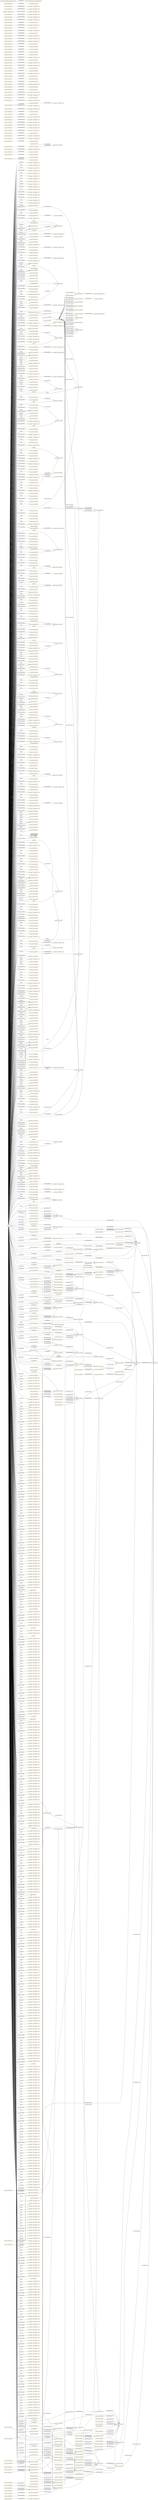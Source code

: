 digraph ar2dtool_diagram { 
rankdir=LR;
size="1501"
node [shape = rectangle, color="orange"]; "resource:SIO_000511" "resource:SIO_000520" "resource:SIO_000554" "resource:SIO_000344" "resource:SIO_001265" "-10a62e63:174e3c6ab5e:-7cbf" "resource:SIO_000806" "-10a62e63:174e3c6ab5e:-7c7f" "resource:SIO_000112" "resource:SIO_000072" "resource:SIO_000452" "resource:SIO_010001" "resource:SIO_010010" "resource:SIO_010009" "resource:SIO_010341" "resource:SIO_001001" "-10a62e63:174e3c6ab5e:-7f36" "resource:SIO_010456" "resource:SIO_000750" "resource:SIO_000256" "resource:SIO_000431" "resource:SIO_000758" "resource:SIO_000391" "-10a62e63:174e3c6ab5e:-7ce3" "resource:SIO_000692" "resource:SIO_000402" "resource:SIO_001091" "-10a62e63:174e3c6ab5e:-7cb4" "resource:SIO_010336" "resource:SIO_000776" "resource:SIO_000494" "resource:SIO_000056" "resource:SIO_010530" "resource:SIO_001014" "resource:SIO_001405" "resource:SIO_000016" "resource:SIO_000092" "-10a62e63:174e3c6ab5e:-7f57" "resource:SIO_010368" "resource:SIO_001216" "-10a62e63:174e3c6ab5e:-7ce9" "resource:SIO_010289" "resource:SIO_010416" "-10a62e63:174e3c6ab5e:-7f93" "resource:SIO_010048" "resource:SIO_010057" "resource:SIO_000167" "resource:SIO_000314" "-10a62e63:174e3c6ab5e:-7f5d" "resource:SIO_010375" "-10a62e63:174e3c6ab5e:-7cd5" "resource:SIO_001232" "resource:SIO_000962" "resource:SIO_010464" "resource:SIO_010295" "resource:SIO_000417" "resource:SIO_000106" "-10a62e63:174e3c6ab5e:-7cf1" "resource:SIO_000720" "resource:SIO_010450" "resource:SIO_010458" "resource:SIO_000532" "-10a62e63:174e3c6ab5e:-7da1" "-10a62e63:174e3c6ab5e:-7fd2" "-10a62e63:174e3c6ab5e:-7dcc" "resource:SIO_000708" "resource:SIO_000070" "resource:SIO_000404" "resource:SIO_010346" "resource:SIO_010075" "resource:SIO_001176" "resource:SIO_000185" "-10a62e63:174e3c6ab5e:-7e62" "resource:SIO_001224" "resource:SIO_010035" "resource:SIO_000715" "-10a62e63:174e3c6ab5e:-7e92" "resource:SIO_010362" "resource:SIO_001210" "resource:SIO_001197" "resource:SIO_000116" "resource:SIO_001218" "resource:SIO_000810" "resource:SIO_000125" "resource:SIO_000701" "resource:SIO_000076" "resource:SIO_000456" "resource:SIO_010442" "-10a62e63:174e3c6ab5e:-7e6c" "resource:SIO_000268" "resource:SIO_000499" "resource:SIO_001010" "resource:SIO_011126" "resource:SIO_000754" "resource:SIO_010008" "resource:SIO_001135" "resource:SIO_001095" "resource:SIO_000089" "resource:SIO_001008" "resource:SIO_010455" "resource:SIO_000722" "resource:SIO_001045" "-10a62e63:174e3c6ab5e:-7db4" "-10a62e63:174e3c6ab5e:-7d7d" "resource:SIO_010462" "resource:SIO_001353" "resource:SIO_010101" "resource:SIO_000036" "resource:SIO_000647" "resource:SIO_000538" "-10a62e63:174e3c6ab5e:-7f77" "-10a62e63:174e3c6ab5e:-7e2c" "resource:SIO_010497" "resource:SIO_001291" "-10a62e63:174e3c6ab5e:-7de2" "resource:SIO_010783" "-10a62e63:174e3c6ab5e:-7f9b" "-10a62e63:174e3c6ab5e:-7f48" "resource:SIO_000458" "resource:SIO_001174" "resource:SIO_000913" "resource:SIO_000915" "-10a62e63:174e3c6ab5e:-7c8f" "resource:SIO_000613" "-10a62e63:174e3c6ab5e:-7fac" "resource:SIO_000713" "-10a62e63:174e3c6ab5e:-7da5" "resource:SIO_001188" "resource:SIO_000756" "resource:SIO_001297" "resource:SIO_010047" "resource:SIO_000123" "resource:SIO_000074" "-10a62e63:174e3c6ab5e:-7d73" "-10a62e63:174e3c6ab5e:-7d6a" "resource:SIO_000083" "-10a62e63:174e3c6ab5e:-7fb6" "resource:SIO_010448" "-10a62e63:174e3c6ab5e:-7cb2" "resource:SIO_010533" "resource:SIO_000468" "resource:SIO_000014" "resource:SIO_000516" "resource:SIO_001093" "-10a62e63:174e3c6ab5e:-7d10" "resource:SIO_000500" "resource:SIO_010051" "resource:SIO_001043" "resource:SIO_000508" "resource:SIO_000429" "resource:SIO_000809" "resource:SIO_010432" "resource:SIO_010782" "resource:SIO_000960" "resource:SIO_001132" "-10a62e63:174e3c6ab5e:-7ec7" "resource:SIO_010004" "resource:SIO_000524" "resource:SIO_000550" "resource:SIO_010020" "resource:SIO_000034" "resource:SIO_000434" "resource:SIO_000577" "-10a62e63:174e3c6ab5e:-7d02" "resource:SIO_000005" "resource:SIO_010309" "resource:SIO_010344" "resource:SIO_000747" "resource:SIO_000279" "resource:SIO_000441" "resource:SIO_000327" "resource:SIO_000462" "resource:SIO_000143" "-10a62e63:174e3c6ab5e:-7cce" "resource:SIO_001295" "resource:SIO_000114" "-10a62e63:174e3c6ab5e:-7e6f" "resource:SIO_000454" "-10a62e63:174e3c6ab5e:-7ed5" "-10a62e63:174e3c6ab5e:-7c9a" "resource:SIO_000052" "resource:SIO_010378" "-10a62e63:174e3c6ab5e:-7d85" "resource:SIO_000353" "resource:SIO_001370" "resource:SIO_001269" "-10a62e63:174e3c6ab5e:-7ca9" "resource:SIO_000012" "resource:SIO_000752" "-10a62e63:174e3c6ab5e:-7eec" "resource:SIO_000555" "resource:SIO_001107" "-10a62e63:174e3c6ab5e:-7d6e" "resource:SIO_001301" "resource:SIO_001035" "resource:SIO_001266" "resource:SIO_011001" "resource:SIO_000541" "resource:SIO_000270" "resource:SIO_000318" "resource:SIO_000549" "resource:SIO_001071" "resource:SIO_000512" "resource:SIO_000579" "resource:SIO_010460" "-10a62e63:174e3c6ab5e:-7d28" "resource:SIO_000638" "resource:SIO_010011" "resource:SIO_001273" "resource:SIO_010410" "resource:SIO_000609" "resource:SIO_000148" "resource:SIO_011118" "-10a62e63:174e3c6ab5e:-7c70" "resource:SIO_001213" "resource:SIO_000704" "resource:SIO_010342" "resource:SIO_010071" "resource:SIO_000460" "resource:SIO_010039" "resource:SIO_000257" "resource:SIO_000805" "resource:SIO_010337" "resource:SIO_000664" "resource:SIO_001233" "resource:SIO_001375" "resource:SIO_001267" "resource:SIO_000261" "-10a62e63:174e3c6ab5e:-7d63" "resource:SIO_010058" "resource:SIO_010451" "resource:SIO_001041" "-10a62e63:174e3c6ab5e:-7e7b" "resource:SIO_010459" "resource:SIO_000807" "resource:SIO_010358" "resource:SIO_000963" "resource:SIO_010780" "resource:SIO_000113" "resource:SIO_000004" "resource:SIO_000370" "resource:SIO_010296" "resource:SIO_010002" "resource:SIO_000405" "resource:SIO_000440" "-10a62e63:174e3c6ab5e:-7cc8" "resource:SIO_000448" "-10a62e63:174e3c6ab5e:-7e4f" "resource:SIO_000721" "resource:SIO_000751" "resource:SIO_000902" "resource:SIO_000432" "resource:SIO_010096" "resource:SIO_001294" "resource:SIO_001211" "resource:SIO_000702" "resource:SIO_010334" "resource:SIO_001177" "resource:SIO_000269" "resource:SIO_001015" "resource:SIO_000390" "resource:SIO_010443" "resource:SIO_000457" "resource:SIO_010043" "resource:SIO_001090" "-10a62e63:174e3c6ab5e:-7fb2" "-10a62e63:174e3c6ab5e:-7e26" "resource:SIO_000505" "resource:SIO_001046" "resource:SIO_000168" "resource:SIO_000321" "resource:SIO_001116" "resource:SIO_010376" "-10a62e63:174e3c6ab5e:-7f15" "-10a62e63:174e3c6ab5e:-7cfd" "resource:SIO_010424" "resource:SIO_000965" "-10a62e63:174e3c6ab5e:-7f2f" "-10a62e63:174e3c6ab5e:-7dab" "resource:SIO_000418" "resource:SIO_001009" "resource:SIO_010056" "-10a62e63:174e3c6ab5e:-7f8f" "-10a62e63:174e3c6ab5e:-7f1b" "resource:SIO_000723" "resource:SIO_001264" "-10a62e63:174e3c6ab5e:-7d1e" "-10a62e63:174e3c6ab5e:-7f72" "resource:SIO_010090" "resource:SIO_011007" "-10a62e63:174e3c6ab5e:-7cea" "resource:SIO_000111" "resource:SIO_000097" "-10a62e63:174e3c6ab5e:-7f43" "-10a62e63:174e3c6ab5e:-7c61" "resource:SIO_010463" "resource:SIO_010000" "resource:SIO_000903" "-10a62e63:174e3c6ab5e:-7f7c" "resource:SIO_000614" "resource:SIO_000640" "resource:SIO_000146" "-10a62e63:174e3c6ab5e:-7e1e" "resource:SIO_000648" "resource:SIO_000430" "resource:SIO_001292" "resource:SIO_000289" "resource:SIO_000707" "-10a62e63:174e3c6ab5e:-7dea" "-10a62e63:174e3c6ab5e:-7ea8" "resource:SIO_000337" "resource:SIO_000401" "resource:SIO_000459" "resource:SIO_000523" "resource:SIO_010340" "resource:SIO_010074" "resource:SIO_001175" "resource:SIO_001040" "resource:SIO_000914" "resource:SIO_000275" "resource:SIO_000675" "resource:SIO_000784" "-10a62e63:174e3c6ab5e:-7d3c" "resource:SIO_000714" "-10a62e63:174e3c6ab5e:-7c79" "resource:SIO_011121" "resource:SIO_001298" "resource:SIO_001215" "resource:SIO_010288" "resource:SIO_010415" "resource:SIO_001136" "resource:SIO_000342" "resource:SIO_000376" "resource:SIO_000166" "resource:SIO_010508" "-10a62e63:174e3c6ab5e:-7e54" "-10a62e63:174e3c6ab5e:-7c9e" "resource:SIO_001231" "resource:SIO_000015" "resource:SIO_000580" "resource:SIO_000091" "resource:SIO_000150" "resource:SIO_010076" "resource:SIO_000995" "resource:SIO_001270" "resource:SIO_000307" "-10a62e63:174e3c6ab5e:-7f27" "resource:SIO_001094" "resource:SIO_000559" "resource:SIO_000501" "resource:SIO_000509" "resource:SIO_001262" "resource:SIO_010457" "resource:SIO_000762" "-10a62e63:174e3c6ab5e:-7cbc" "resource:SIO_001074" "resource:SIO_000539" "resource:SIO_000961" "resource:SIO_010005" "-10a62e63:174e3c6ab5e:-7daf" "resource:SIO_010345" "-10a62e63:174e3c6ab5e:-7dbe" "-10a62e63:174e3c6ab5e:-7c93" "resource:SIO_000328" "resource:SIO_010100" "resource:SIO_000463" "resource:SIO_000144" "resource:SIO_000035" "resource:SIO_000435" "-10a62e63:174e3c6ab5e:-7f3a" "resource:SIO_010094" "resource:SIO_000395" "-10a62e63:174e3c6ab5e:-7ffc" "resource:SIO_010029" "-10a62e63:174e3c6ab5e:-7e75" "resource:SIO_000578" "resource:SIO_000115" "resource:SIO_001217" "resource:SIO_000006" "resource:SIO_000124" "resource:SIO_000626" "-10a62e63:174e3c6ab5e:-7cb8" "-10a62e63:174e3c6ab5e:-7c99" "resource:SIO_001289" "resource:SIO_000498" "-10a62e63:174e3c6ab5e:-7ff8" "resource:SIO_000131" "resource:SIO_000653" "resource:SIO_000753" "resource:SIO_000997" "resource:SIO_001296" "resource:SIO_001209" "resource:SIO_000333" "-10a62e63:174e3c6ab5e:-7f97" "resource:SIO_000455" "resource:SIO_000503" "-10a62e63:174e3c6ab5e:-7e1d" "resource:SIO_000162" "-10a62e63:174e3c6ab5e:-7e59" "-10a62e63:174e3c6ab5e:-7d52" "resource:SIO_000284" "resource:SIO_001227" "resource:SIO_010038" "resource:SIO_000354" "resource:SIO_011125" "resource:SIO_010299" "resource:SIO_010007" "-10a62e63:174e3c6ab5e:-7e9e" "resource:SIO_000556" "-10a62e63:174e3c6ab5e:-7f6e" "resource:SIO_010411" "resource:SIO_010310" "resource:SIO_010054" "resource:SIO_001145" "resource:SIO_001302" "resource:SIO_000592" "resource:SIO_011002" "resource:SIO_011119" "resource:SIO_000428" "-10a62e63:174e3c6ab5e:-7d58" "resource:SIO_000437" "-10a62e63:174e3c6ab5e:-7f05" "resource:SIO_010099" "resource:SIO_001072" "resource:SIO_000069" "resource:SIO_000000" "resource:SIO_000400" "resource:SIO_000967" "resource:SIO_010461" "-10a62e63:174e3c6ab5e:-7e0f" "resource:SIO_000639" "resource:SIO_001274" "resource:SIO_000396" "-10a62e63:174e3c6ab5e:-7fe3" "resource:SIO_001003" "resource:SIO_000564" "resource:SIO_000719" "resource:SIO_000612" "-10a62e63:174e3c6ab5e:-7d9b" "resource:SIO_000258" "resource:SIO_001214" "resource:SIO_001290" "resource:SIO_000755" "resource:SIO_001336" "resource:SIO_000705" "resource:SIO_000694" "resource:SIO_010046" "resource:SIO_000122" "resource:SIO_001038" "resource:SIO_010072" "-10a62e63:174e3c6ab5e:-7fda" "-10a62e63:174e3c6ab5e:-7e65" "resource:SIO_010532" "resource:SIO_000959" "resource:SIO_000476" "resource:SIO_000651" "resource:SIO_010025" "resource:SIO_001050" "-10a62e63:174e3c6ab5e:-7dda" "resource:SIO_000794" "resource:SIO_001139" "resource:SIO_000073" "resource:SIO_000453" "resource:SIO_000340" "resource:SIO_010447" "resource:SIO_010059" "-10a62e63:174e3c6ab5e:-7f1e" "-10a62e63:174e3c6ab5e:-7e16" "resource:SIO_000483" "resource:SIO_010506" "resource:SIO_000319" "resource:SIO_001234" "resource:SIO_000262" "resource:SIO_000449" "resource:SIO_000108" "resource:SIO_010052" "resource:SIO_000507" "resource:SIO_001260" "resource:SIO_000808" "resource:SIO_010359" "resource:SIO_010423" "resource:SIO_000589" "resource:SIO_000017" "resource:SIO_010003" "resource:SIO_010343" "-10a62e63:174e3c6ab5e:-7ff0" "-10a62e63:174e3c6ab5e:-7e3d" "resource:SIO_000562" "-10a62e63:174e3c6ab5e:-7eb2" "resource:SIO_000142" "-10a62e63:174e3c6ab5e:-7fc1" "-10a62e63:174e3c6ab5e:-7edd" "resource:SIO_000433" "-10a62e63:174e3c6ab5e:-7ca2" "resource:SIO_000469" "-10a62e63:174e3c6ab5e:-7d77" "resource:SIO_000078" "resource:SIO_010044" "-10a62e63:174e3c6ab5e:-7f60" "resource:SIO_000780" "resource:SIO_010030" "-10a62e63:174e3c6ab5e:-7dfa" "-10a62e63:174e3c6ab5e:-7d84" "resource:SIO_000616" "resource:SIO_000966" "resource:SIO_000302" "-10a62e63:174e3c6ab5e:-7e43" "resource:SIO_010363" "resource:SIO_010284" "resource:SIO_000080" "resource:SIO_000984" "resource:SIO_001047" "resource:SIO_001117" "resource:SIO_010377" "resource:SIO_010091" "resource:SIO_010425" ; /*classes style*/
	"resource:SIO_010009" -> "resource:SIO_010010" [ label = "owl:disjointWith" ];
	"resource:SIO_001098" -> "resource:SIO_000272" [ label = "rdfs:subPropertyOf" ];
	"resource:SIO_010462" -> "resource:SIO_010463" [ label = "owl:disjointWith" ];
	"resource:SIO_001279" -> "resource:SIO_000008" [ label = "rdfs:subPropertyOf" ];
	"resource:SIO_010377" -> "resource:SIO_010378" [ label = "owl:disjointWith" ];
	"resource:SIO_010377" -> "-10a62e63:174e3c6ab5e:-7cbf" [ label = "owl:equivalentClass" ];
	"resource:SIO_000232" -> "resource:SIO_000062" [ label = "rdfs:subPropertyOf" ];
	"resource:SIO_000805" -> "resource:SIO_000806" [ label = "owl:disjointWith" ];
	"resource:SIO_010432" -> "-10a62e63:174e3c6ab5e:-7cb4" [ label = "owl:equivalentClass" ];
	"resource:SIO_000202" -> "resource:SIO_000145" [ label = "rdfs:subPropertyOf" ];
	"resource:SIO_000093" -> "resource:SIO_000068" [ label = "rdfs:subPropertyOf" ];
	"resource:SIO_001280" -> "resource:SIO_000011" [ label = "rdfs:subPropertyOf" ];
	"resource:SIO_000274" -> "resource:SIO_000497" [ label = "rdfs:subPropertyOf" ];
	"resource:SIO_000274" -> "resource:SIO_000244" [ label = "rdfs:subPropertyOf" ];
	"resource:SIO_001008" -> "-10a62e63:174e3c6ab5e:-7e16" [ label = "owl:equivalentClass" ];
	"resource:SIO_000455" -> "resource:SIO_000458" [ label = "owl:disjointWith" ];
	"resource:SIO_000455" -> "-10a62e63:174e3c6ab5e:-7f1e" [ label = "owl:equivalentClass" ];
	"resource:SIO_000063" -> "resource:SIO_000062" [ label = "rdfs:subPropertyOf" ];
	"resource:SIO_010082" -> "resource:SIO_010078" [ label = "rdfs:subPropertyOf" ];
	"resource:SIO_000244" -> "resource:SIO_000352" [ label = "rdfs:subPropertyOf" ];
	"resource:SIO_000636" -> "resource:SIO_000352" [ label = "rdfs:subPropertyOf" ];
	"resource:SIO_000425" -> "resource:SIO_000001" [ label = "rdfs:subPropertyOf" ];
	"resource:SIO_000214" -> "resource:SIO_000425" [ label = "rdfs:subPropertyOf" ];
	"resource:SIO_000793" -> "resource:SIO_000687" [ label = "rdfs:subPropertyOf" ];
	"resource:SIO_001401" -> "resource:SIO_001154" [ label = "rdfs:subPropertyOf" ];
	"resource:SIO_000974" -> "resource:SIO_000053" [ label = "rdfs:subPropertyOf" ];
	"resource:SIO_000497" -> "resource:SIO_000272" [ label = "rdfs:subPropertyOf" ];
	"resource:SIO_010782" -> "resource:SIO_010783" [ label = "owl:disjointWith" ];
	"resource:SIO_000286" -> "resource:SIO_000497" [ label = "rdfs:subPropertyOf" ];
	"resource:SIO_000552" -> "resource:SIO_000230" [ label = "rdfs:subPropertyOf" ];
	"resource:SIO_001262" -> "-10a62e63:174e3c6ab5e:-7d85" [ label = "owl:equivalentClass" ];
	"resource:SIO_000341" -> "resource:SIO_000425" [ label = "rdfs:subPropertyOf" ];
	"resource:SIO_000733" -> "resource:SIO_000737" [ label = "rdfs:subPropertyOf" ];
	"resource:SIO_000437" -> "-10a62e63:174e3c6ab5e:-7f3a" [ label = "owl:equivalentClass" ];
	"resource:SIO_010456" -> "-10a62e63:174e3c6ab5e:-7c9a" [ label = "owl:equivalentClass" ];
	"resource:SIO_000311" -> "resource:SIO_000232" [ label = "rdfs:subPropertyOf" ];
	"resource:SIO_000226" -> "resource:SIO_000236" [ label = "rdfs:subPropertyOf" ];
	"resource:SIO_000775" -> "resource:SIO_000773" [ label = "rdfs:subPropertyOf" ];
	"resource:SIO_000268" -> "-10a62e63:174e3c6ab5e:-7f6e" [ label = "owl:equivalentClass" ];
	"resource:SIO_000142" -> "resource:SIO_000143" [ label = "owl:disjointWith" ];
	"resource:SIO_000449" -> "resource:SIO_000468" [ label = "owl:disjointWith" ];
	"resource:SIO_000323" -> "resource:SIO_000128" [ label = "rdfs:subPropertyOf" ];
	"resource:SIO_001159" -> "resource:SIO_000062" [ label = "rdfs:subPropertyOf" ];
	"resource:SIO_000208" -> "resource:SIO_000773" [ label = "rdfs:subPropertyOf" ];
	"resource:SIO_000365" -> "resource:SIO_000219" [ label = "rdfs:subPropertyOf" ];
	"resource:SIO_000631" -> "resource:SIO_000628" [ label = "rdfs:subPropertyOf" ];
	"resource:SIO_000420" -> "resource:SIO_000425" [ label = "rdfs:subPropertyOf" ];
	"resource:SIO_000335" -> "resource:SIO_000652" [ label = "rdfs:subPropertyOf" ];
	"resource:SIO_000335" -> "resource:SIO_000293" [ label = "rdfs:subPropertyOf" ];
	"resource:SIO_000124" -> "-10a62e63:174e3c6ab5e:-7f93" [ label = "owl:equivalentClass" ];
	"resource:SIO_001045" -> "-10a62e63:174e3c6ab5e:-7e0f" [ label = "owl:equivalentClass" ];
	"resource:SIO_010058" -> "resource:SIO_010059" [ label = "owl:disjointWith" ];
	"resource:SIO_000673" -> "resource:SIO_000671" [ label = "rdfs:subPropertyOf" ];
	"resource:SIO_000462" -> "resource:SIO_000463" [ label = "owl:disjointWith" ];
	"resource:SIO_000251" -> "resource:SIO_000249" [ label = "rdfs:subPropertyOf" ];
	"resource:SIO_000643" -> "resource:SIO_000224" [ label = "rdfs:subPropertyOf" ];
	"resource:SIO_000558" -> "resource:SIO_010302" [ label = "rdfs:subPropertyOf" ];
	"resource:SIO_001353" -> "-10a62e63:174e3c6ab5e:-7d6e" [ label = "owl:equivalentClass" ];
	"resource:SIO_000221" -> "resource:SIO_000008" [ label = "rdfs:subPropertyOf" ];
	"resource:SIO_010336" -> "resource:SIO_010337" [ label = "owl:disjointWith" ];
	"resource:SIO_000709" -> "resource:SIO_000001" [ label = "rdfs:subPropertyOf" ];
	"resource:SIO_000293" -> "resource:SIO_000203" [ label = "rdfs:subPropertyOf" ];
	"resource:SIO_011126" -> "-10a62e63:174e3c6ab5e:-7c61" [ label = "owl:equivalentClass" ];
	"resource:SIO_000655" -> "resource:SIO_000294" [ label = "rdfs:subPropertyOf" ];
	"resource:SIO_000052" -> "-10a62e63:174e3c6ab5e:-7fda" [ label = "owl:equivalentClass" ];
	"resource:SIO_000710" -> "resource:SIO_000709" [ label = "rdfs:subPropertyOf" ];
	"resource:SIO_000233" -> "resource:SIO_000011" [ label = "rdfs:subPropertyOf" ];
	"resource:SIO_001154" -> "resource:SIO_000294" [ label = "rdfs:subPropertyOf" ];
	"resource:SIO_000203" -> "resource:SIO_000322" [ label = "rdfs:subPropertyOf" ];
	"resource:SIO_000697" -> "resource:SIO_000709" [ label = "rdfs:subPropertyOf" ];
	"resource:SIO_001009" -> "resource:SIO_001010" [ label = "owl:disjointWith" ];
	"resource:SIO_010083" -> "resource:SIO_010079" [ label = "rdfs:subPropertyOf" ];
	"resource:SIO_000064" -> "resource:SIO_000219" [ label = "rdfs:subPropertyOf" ];
	"resource:SIO_000456" -> "resource:SIO_000457" [ label = "owl:disjointWith" ];
	"resource:SIO_000245" -> "resource:SIO_000294" [ label = "rdfs:subPropertyOf" ];
	"resource:SIO_000511" -> "-10a62e63:174e3c6ab5e:-7f05" [ label = "owl:equivalentClass" ];
	"resource:SIO_000426" -> "resource:SIO_000425" [ label = "rdfs:subPropertyOf" ];
	"resource:SIO_000215" -> "resource:SIO_000011" [ label = "rdfs:subPropertyOf" ];
	"resource:SIO_001402" -> "resource:SIO_001154" [ label = "rdfs:subPropertyOf" ];
	"resource:SIO_000975" -> "resource:SIO_000093" [ label = "rdfs:subPropertyOf" ];
	"resource:SIO_000679" -> "resource:SIO_000054" [ label = "rdfs:subPropertyOf" ];
	"resource:SIO_000553" -> "resource:SIO_000231" [ label = "rdfs:subPropertyOf" ];
	"resource:SIO_000342" -> "-10a62e63:174e3c6ab5e:-7f48" [ label = "owl:equivalentClass" ];
	"resource:SIO_000734" -> "resource:SIO_000699" [ label = "rdfs:subPropertyOf" ];
	"resource:SIO_000257" -> "resource:SIO_000258" [ label = "owl:disjointWith" ];
	"resource:SIO_000131" -> "resource:SIO_001197" [ label = "owl:disjointWith" ];
	"resource:SIO_000523" -> "resource:SIO_000524" [ label = "owl:disjointWith" ];
	"resource:SIO_010457" -> "-10a62e63:174e3c6ab5e:-7c93" [ label = "owl:equivalentClass" ];
	"resource:SIO_000312" -> "resource:SIO_000229" [ label = "rdfs:subPropertyOf" ];
	"resource:SIO_000704" -> "resource:SIO_000721" [ label = "owl:disjointWith" ];
	"resource:SIO_000227" -> "resource:SIO_000643" [ label = "rdfs:subPropertyOf" ];
	"resource:SIO_000680" -> "resource:SIO_000679" [ label = "rdfs:subPropertyOf" ];
	"resource:SIO_010005" -> "resource:SIO_010047" [ label = "owl:disjointWith" ];
	"resource:SIO_000269" -> "resource:SIO_000270" [ label = "owl:disjointWith" ];
	"resource:SIO_010288" -> "resource:SIO_010289" [ label = "owl:disjointWith" ];
	"resource:SIO_000324" -> "resource:SIO_000202" [ label = "rdfs:subPropertyOf" ];
	"resource:SIO_010343" -> "-10a62e63:174e3c6ab5e:-7cea" [ label = "owl:equivalentClass" ];
	"resource:SIO_000692" -> "resource:SIO_000694" [ label = "owl:disjointWith" ];
	"resource:SIO_000028" -> "resource:SIO_000145" [ label = "rdfs:subPropertyOf" ];
	"resource:SIO_000209" -> "resource:SIO_000773" [ label = "rdfs:subPropertyOf" ];
	"resource:SIO_000577" -> "resource:SIO_000578" [ label = "owl:disjointWith" ];
	"resource:SIO_000758" -> "resource:SIO_001093" [ label = "owl:disjointWith" ];
	"resource:SIO_000240" -> "resource:SIO_000203" [ label = "rdfs:subPropertyOf" ];
	"resource:SIO_000632" -> "resource:SIO_000210" [ label = "rdfs:subPropertyOf" ];
	"resource:SIO_000421" -> "resource:SIO_000425" [ label = "rdfs:subPropertyOf" ];
	"resource:SIO_000210" -> "resource:SIO_000628" [ label = "rdfs:subPropertyOf" ];
	"resource:SIO_000125" -> "-10a62e63:174e3c6ab5e:-7f8f" [ label = "owl:equivalentClass" ];
	"resource:SIO_001046" -> "resource:SIO_001047" [ label = "owl:disjointWith" ];
	"resource:SIO_010410" -> "-10a62e63:174e3c6ab5e:-7cbc" [ label = "owl:equivalentClass" ];
	"resource:SIO_000970" -> "resource:SIO_000975" [ label = "rdfs:subPropertyOf" ];
	"resource:SIO_001101" -> "resource:SIO_000709" [ label = "rdfs:subPropertyOf" ];
	"resource:SIO_000674" -> "resource:SIO_000672" [ label = "rdfs:subPropertyOf" ];
	"resource:SIO_000589" -> "-10a62e63:174e3c6ab5e:-7eec" [ label = "owl:equivalentClass" ];
	"http://semanticscience.org/ontology/sio.owl" -> "http://creativecommons.org/licenses/by/4.0/" [ label = "terms:license" ];
	"resource:SIO_000252" -> "resource:SIO_000212" [ label = "rdfs:subPropertyOf" ];
	"resource:SIO_000644" -> "resource:SIO_000223" [ label = "rdfs:subPropertyOf" ];
	"resource:SIO_001269" -> "resource:SIO_001270" [ label = "owl:disjointWith" ];
	"resource:SIO_000222" -> "resource:SIO_000011" [ label = "rdfs:subPropertyOf" ];
	"resource:SIO_000011" -> "resource:SIO_000001" [ label = "rdfs:subPropertyOf" ];
	"resource:SIO_000318" -> "resource:SIO_000319" [ label = "owl:disjointWith" ];
	"resource:SIO_000294" -> "resource:SIO_000243" [ label = "rdfs:subPropertyOf" ];
	"resource:SIO_010000" -> "-10a62e63:174e3c6ab5e:-7d63" [ label = "owl:equivalentClass" ];
	"resource:SIO_001209" -> "-10a62e63:174e3c6ab5e:-7d9b" [ label = "owl:equivalentClass" ];
	"resource:SIO_000656" -> "resource:SIO_000655" [ label = "rdfs:subPropertyOf" ];
	"resource:SIO_000053" -> "resource:SIO_000028" [ label = "rdfs:subPropertyOf" ];
	"resource:SIO_000234" -> "resource:SIO_000008" [ label = "rdfs:subPropertyOf" ];
	"resource:SIO_001155" -> "resource:SIO_000352" [ label = "rdfs:subPropertyOf" ];
	"resource:SIO_000807" -> "resource:SIO_000808" [ label = "owl:disjointWith" ];
	"resource:SIO_001210" -> "resource:SIO_001211" [ label = "owl:disjointWith" ];
	"resource:SIO_000204" -> "resource:SIO_000322" [ label = "rdfs:subPropertyOf" ];
	"resource:SIO_000095" -> "resource:SIO_000011" [ label = "rdfs:subPropertyOf" ];
	"resource:SIO_000668" -> "resource:SIO_000628" [ label = "rdfs:subPropertyOf" ];
	"resource:SIO_010295" -> "resource:SIO_010296" [ label = "owl:disjointWith" ];
	"resource:SIO_000246" -> "resource:SIO_000245" [ label = "rdfs:subPropertyOf" ];
	"resource:SIO_000427" -> "resource:SIO_000424" [ label = "rdfs:subPropertyOf" ];
	"resource:SIO_000216" -> "resource:SIO_000008" [ label = "rdfs:subPropertyOf" ];
	"resource:SIO_001403" -> "resource:SIO_000001" [ label = "rdfs:subPropertyOf" ];
	"resource:SIO_000005" -> "resource:SIO_000340" [ label = "owl:disjointWith" ];
	"resource:SIO_000288" -> "resource:SIO_000203" [ label = "rdfs:subPropertyOf" ];
	"resource:SIO_000554" -> "resource:SIO_000555" [ label = "owl:disjointWith" ];
	"resource:SIO_000469" -> "-10a62e63:174e3c6ab5e:-7f15" [ label = "owl:equivalentClass" ];
	"resource:SIO_010362" -> "-10a62e63:174e3c6ab5e:-7cce" [ label = "owl:equivalentClass" ];
	"resource:SIO_000735" -> "resource:SIO_000733" [ label = "rdfs:subPropertyOf" ];
	"resource:SIO_000132" -> "resource:SIO_000322" [ label = "rdfs:subPropertyOf" ];
	"resource:SIO_010458" -> "-10a62e63:174e3c6ab5e:-7c8f" [ label = "owl:equivalentClass" ];
	"resource:SIO_000313" -> "resource:SIO_000310" [ label = "rdfs:subPropertyOf" ];
	"resource:SIO_000892" -> "resource:SIO_000212" [ label = "rdfs:subPropertyOf" ];
	"resource:SIO_000228" -> "resource:SIO_000644" [ label = "rdfs:subPropertyOf" ];
	"resource:SIO_000681" -> "resource:SIO_000679" [ label = "rdfs:subPropertyOf" ];
	"resource:SIO_000017" -> "resource:SIO_000354" [ label = "owl:disjointWith" ];
	"resource:SIO_010302" -> "resource:SIO_000272" [ label = "rdfs:subPropertyOf" ];
	"resource:SIO_000089" -> "-10a62e63:174e3c6ab5e:-7fc1" [ label = "owl:equivalentClass" ];
	"resource:SIO_000440" -> "-10a62e63:174e3c6ab5e:-7f2f" [ label = "owl:equivalentClass" ];
	"resource:SIO_000355" -> "resource:SIO_000229" [ label = "rdfs:subPropertyOf" ];
	"resource:SIO_000059" -> "resource:SIO_000008" [ label = "rdfs:subPropertyOf" ];
	"resource:SIO_010078" -> "resource:SIO_000338" [ label = "rdfs:subPropertyOf" ];
	"resource:SIO_000325" -> "-10a62e63:174e3c6ab5e:-7ff4" [ label = "owl:propertyChainAxiom" ];
	"resource:SIO_000325" -> "resource:SIO_000322" [ label = "rdfs:subPropertyOf" ];
	"resource:SIO_001035" -> "resource:SIO_001038" [ label = "owl:disjointWith" ];
	"resource:SIO_000029" -> "resource:SIO_000096" [ label = "rdfs:subPropertyOf" ];
	"resource:SIO_001301" -> "resource:SIO_001302" [ label = "owl:disjointWith" ];
	"resource:SIO_010048" -> "resource:SIO_010052" [ label = "owl:disjointWith" ];
	"resource:SIO_000482" -> "resource:SIO_000283" [ label = "rdfs:subPropertyOf" ];
	"resource:SIO_000060" -> "resource:SIO_000205" [ label = "rdfs:subPropertyOf" ];
	"resource:SIO_000452" -> "resource:SIO_000454" [ label = "owl:disjointWith" ];
	"resource:SIO_000452" -> "resource:SIO_000453" [ label = "owl:disjointWith" ];
	"resource:SIO_000241" -> "resource:SIO_000652" [ label = "rdfs:subPropertyOf" ];
	"resource:SIO_000241" -> "resource:SIO_000211" [ label = "rdfs:subPropertyOf" ];
	"resource:SIO_000633" -> "resource:SIO_000205" [ label = "rdfs:subPropertyOf" ];
	"resource:SIO_000422" -> "resource:SIO_000283" [ label = "rdfs:subPropertyOf" ];
	"resource:SIO_000211" -> "resource:SIO_000203" [ label = "rdfs:subPropertyOf" ];
	"resource:SIO_000971" -> "resource:SIO_000974" [ label = "rdfs:subPropertyOf" ];
	"resource:SIO_000307" -> "-10a62e63:174e3c6ab5e:-7f60" [ label = "owl:equivalentClass" ];
	"resource:SIO_000283" -> "resource:SIO_000272" [ label = "rdfs:subPropertyOf" ];
	"resource:SIO_000675" -> "-10a62e63:174e3c6ab5e:-7ec7" [ label = "owl:equivalentClass" ];
	"resource:SIO_000072" -> "resource:SIO_000073" [ label = "owl:disjointWith" ];
	"resource:SIO_000253" -> "resource:SIO_000008" [ label = "rdfs:subPropertyOf" ];
	"resource:SIO_001174" -> "-10a62e63:174e3c6ab5e:-7dbe" [ label = "owl:equivalentClass" ];
	"resource:SIO_000223" -> "resource:SIO_000008" [ label = "rdfs:subPropertyOf" ];
	"resource:SIO_010423" -> "-10a62e63:174e3c6ab5e:-7cb8" [ label = "owl:equivalentClass" ];
	"resource:SIO_000772" -> "resource:SIO_000631" [ label = "rdfs:subPropertyOf" ];
	"resource:SIO_000687" -> "resource:SIO_000322" [ label = "rdfs:subPropertyOf" ];
	"resource:SIO_001090" -> "resource:SIO_001091" [ label = "owl:disjointWith" ];
	"resource:SIO_000657" -> "resource:SIO_000352" [ label = "rdfs:subPropertyOf" ];
	"resource:SIO_000054" -> "resource:SIO_000053" [ label = "rdfs:subPropertyOf" ];
	"resource:SIO_000235" -> "resource:SIO_000586" [ label = "rdfs:subPropertyOf" ];
	"resource:SIO_001156" -> "resource:SIO_000294" [ label = "rdfs:subPropertyOf" ];
	"resource:SIO_001156" -> "resource:SIO_000229" [ label = "rdfs:subPropertyOf" ];
	"resource:SIO_000205" -> "resource:SIO_000212" [ label = "rdfs:subPropertyOf" ];
	"resource:SIO_000784" -> "resource:SIO_010048" [ label = "owl:disjointWith" ];
	"resource:SIO_000699" -> "resource:SIO_000737" [ label = "rdfs:subPropertyOf" ];
	"resource:SIO_000965" -> "-10a62e63:174e3c6ab5e:-7e43" [ label = "owl:equivalentClass" ];
	"resource:SIO_000096" -> "resource:SIO_000093" [ label = "rdfs:subPropertyOf" ];
	"resource:SIO_000362" -> "resource:SIO_000008" [ label = "rdfs:subPropertyOf" ];
	"resource:SIO_000277" -> "resource:SIO_000631" [ label = "rdfs:subPropertyOf" ];
	"resource:SIO_000066" -> "resource:SIO_000253" [ label = "rdfs:subPropertyOf" ];
	"resource:SIO_000458" -> "-10a62e63:174e3c6ab5e:-7f1b" [ label = "owl:equivalentClass" ];
	"resource:SIO_000332" -> "resource:SIO_000563" [ label = "rdfs:subPropertyOf" ];
	"resource:SIO_000247" -> "resource:SIO_000244" [ label = "rdfs:subPropertyOf" ];
	"resource:SIO_000905" -> "resource:SIO_000291" [ label = "rdfs:subPropertyOf" ];
	"resource:SIO_010532" -> "resource:SIO_010533" [ label = "owl:disjointWith" ];
	"resource:SIO_010447" -> "resource:SIO_010448" [ label = "owl:disjointWith" ];
	"resource:SIO_000217" -> "resource:SIO_000223" [ label = "rdfs:subPropertyOf" ];
	"resource:SIO_000609" -> "-10a62e63:174e3c6ab5e:-7edd" [ label = "owl:equivalentClass" ];
	"resource:SIO_001404" -> "resource:SIO_001403" [ label = "rdfs:subPropertyOf" ];
	"resource:SIO_000640" -> "resource:SIO_000751" [ label = "owl:disjointWith" ];
	"resource:SIO_010363" -> "-10a62e63:174e3c6ab5e:-7cc8" [ label = "owl:equivalentClass" ];
	"resource:SIO_000736" -> "resource:SIO_000001" [ label = "rdfs:subPropertyOf" ];
	"resource:SIO_010459" -> "resource:SIO_010460" [ label = "owl:disjointWith" ];
	"resource:SIO_000314" -> "-10a62e63:174e3c6ab5e:-7f5d" [ label = "owl:equivalentClass" ];
	"resource:SIO_000229" -> "resource:SIO_000132" [ label = "rdfs:subPropertyOf" ];
	"resource:SIO_000682" -> "resource:SIO_000029" [ label = "rdfs:subPropertyOf" ];
	"resource:SIO_000652" -> "resource:SIO_000203" [ label = "rdfs:subPropertyOf" ];
	"resource:SIO_001096" -> "resource:SIO_000272" [ label = "rdfs:subPropertyOf" ];
	"resource:SIO_000441" -> "-10a62e63:174e3c6ab5e:-7f27" [ label = "owl:equivalentClass" ];
	"resource:SIO_010375" -> "resource:SIO_010376" [ label = "owl:disjointWith" ];
	"resource:SIO_000356" -> "resource:SIO_000062" [ label = "rdfs:subPropertyOf" ];
	"resource:SIO_001277" -> "resource:SIO_000628" [ label = "rdfs:subPropertyOf" ];
	"resource:SIO_000230" -> "resource:SIO_000132" [ label = "rdfs:subPropertyOf" ];
	"resource:SIO_000145" -> "resource:SIO_000322" [ label = "rdfs:subPropertyOf" ];
	"resource:SIO_010079" -> "resource:SIO_000339" [ label = "rdfs:subPropertyOf" ];
	"resource:SIO_000960" -> "resource:SIO_000962" [ label = "owl:disjointWith" ];
	"resource:SIO_000960" -> "resource:SIO_000961" [ label = "owl:disjointWith" ];
	"resource:SIO_000272" -> "resource:SIO_000736" [ label = "rdfs:subPropertyOf" ];
	"resource:SIO_000579" -> "resource:SIO_000580" [ label = "owl:disjointWith" ];
	"resource:SIO_000061" -> "resource:SIO_000322" [ label = "rdfs:subPropertyOf" ];
	"resource:SIO_010080" -> "resource:SIO_010078" [ label = "rdfs:subPropertyOf" ];
	"resource:SIO_000242" -> "resource:SIO_000652" [ label = "rdfs:subPropertyOf" ];
	"resource:SIO_000242" -> "resource:SIO_000240" [ label = "rdfs:subPropertyOf" ];
	"resource:SIO_000634" -> "resource:SIO_000558" [ label = "rdfs:subPropertyOf" ];
	"resource:SIO_000900" -> "resource:SIO_000216" [ label = "rdfs:subPropertyOf" ];
	"resource:SIO_000549" -> "resource:SIO_000550" [ label = "owl:disjointWith" ];
	"resource:SIO_010442" -> "-10a62e63:174e3c6ab5e:-7ca9" [ label = "owl:equivalentClass" ];
	"resource:SIO_000338" -> "resource:SIO_000563" [ label = "rdfs:subPropertyOf" ];
	"resource:SIO_000338" -> "resource:SIO_000243" [ label = "rdfs:subPropertyOf" ];
	"resource:SIO_000212" -> "resource:SIO_000001" [ label = "rdfs:subPropertyOf" ];
	"resource:SIO_000972" -> "resource:SIO_000974" [ label = "rdfs:subPropertyOf" ];
	"resource:SIO_000495" -> "resource:SIO_000272" [ label = "rdfs:subPropertyOf" ];
	"resource:SIO_010780" -> "-10a62e63:174e3c6ab5e:-7c70" [ label = "owl:equivalentClass" ];
	"resource:SIO_000254" -> "resource:SIO_000011" [ label = "rdfs:subPropertyOf" ];
	"resource:SIO_000646" -> "resource:SIO_000643" [ label = "rdfs:subPropertyOf" ];
	"resource:SIO_000224" -> "resource:SIO_000011" [ label = "rdfs:subPropertyOf" ];
	"resource:SIO_000139" -> "resource:SIO_000132" [ label = "rdfs:subPropertyOf" ];
	"resource:SIO_010424" -> "resource:SIO_010425" [ label = "owl:disjointWith" ];
	"resource:SIO_000773" -> "resource:SIO_000252" [ label = "rdfs:subPropertyOf" ];
	"resource:SIO_000562" -> "resource:SIO_010284" [ label = "owl:disjointWith" ];
	"resource:SIO_000477" -> "resource:SIO_000422" [ label = "rdfs:subPropertyOf" ];
	"resource:SIO_010309" -> "resource:SIO_010310" [ label = "owl:disjointWith" ];
	"resource:SIO_000658" -> "resource:SIO_000657" [ label = "rdfs:subPropertyOf" ];
	"resource:SIO_001242" -> "resource:SIO_000736" [ label = "rdfs:subPropertyOf" ];
	"resource:SIO_001157" -> "resource:SIO_000352" [ label = "rdfs:subPropertyOf" ];
	"resource:SIO_000236" -> "resource:SIO_000646" [ label = "rdfs:subPropertyOf" ];
	"resource:SIO_000628" -> "resource:SIO_000001" [ label = "rdfs:subPropertyOf" ];
	"resource:SIO_000809" -> "-10a62e63:174e3c6ab5e:-7e6f" [ label = "owl:equivalentClass" ];
	"resource:SIO_000206" -> "resource:SIO_000772" [ label = "rdfs:subPropertyOf" ];
	"resource:SIO_000966" -> "resource:SIO_000967" [ label = "owl:disjointWith" ];
	"resource:SIO_000363" -> "resource:SIO_000011" [ label = "rdfs:subPropertyOf" ];
	"resource:SIO_000278" -> "resource:SIO_000252" [ label = "rdfs:subPropertyOf" ];
	"resource:SIO_000810" -> "-10a62e63:174e3c6ab5e:-7e6c" [ label = "owl:equivalentClass" ];
	"resource:SIO_000248" -> "resource:SIO_000352" [ label = "rdfs:subPropertyOf" ];
	"resource:SIO_000122" -> "-10a62e63:174e3c6ab5e:-7f9b" [ label = "owl:equivalentClass" ];
	"resource:SIO_000490" -> "resource:SIO_000482" [ label = "rdfs:subPropertyOf" ];
	"resource:SIO_000218" -> "resource:SIO_000224" [ label = "rdfs:subPropertyOf" ];
	"resource:SIO_000671" -> "resource:SIO_000008" [ label = "rdfs:subPropertyOf" ];
	"resource:SIO_001405" -> "resource:SIO_010052" [ label = "owl:disjointWith" ];
	"resource:SIO_000586" -> "resource:SIO_000644" [ label = "rdfs:subPropertyOf" ];
	"resource:SIO_000641" -> "resource:SIO_000008" [ label = "rdfs:subPropertyOf" ];
	"resource:SIO_000737" -> "resource:SIO_000736" [ label = "rdfs:subPropertyOf" ];
	"resource:SIO_000707" -> "resource:SIO_000708" [ label = "owl:disjointWith" ];
	"resource:SIO_000291" -> "resource:SIO_000230" [ label = "rdfs:subPropertyOf" ];
	"resource:SIO_000080" -> "resource:SIO_000448" [ label = "owl:disjointWith" ];
	"resource:SIO_001097" -> "resource:SIO_000272" [ label = "rdfs:subPropertyOf" ];
	"resource:SIO_010461" -> "resource:SIO_010464" [ label = "owl:disjointWith" ];
	"resource:SIO_001278" -> "resource:SIO_000628" [ label = "rdfs:subPropertyOf" ];
	"resource:SIO_000749" -> "resource:SIO_000737" [ label = "rdfs:subPropertyOf" ];
	"resource:SIO_000231" -> "resource:SIO_000062" [ label = "rdfs:subPropertyOf" ];
	"resource:SIO_000020" -> "resource:SIO_000210" [ label = "rdfs:subPropertyOf" ];
	"resource:SIO_010346" -> "-10a62e63:174e3c6ab5e:-7cd5" [ label = "owl:equivalentClass" ];
	"resource:SIO_000719" -> "resource:SIO_000720" [ label = "owl:disjointWith" ];
	"resource:SIO_000092" -> "-10a62e63:174e3c6ab5e:-7fb6" [ label = "owl:equivalentClass" ];
	"resource:SIO_000484" -> "resource:SIO_000482" [ label = "rdfs:subPropertyOf" ];
	"resource:SIO_000273" -> "resource:SIO_000053" [ label = "rdfs:subPropertyOf" ];
	"resource:SIO_000062" -> "resource:SIO_000322" [ label = "rdfs:subPropertyOf" ];
	"resource:SIO_010081" -> "resource:SIO_010079" [ label = "rdfs:subPropertyOf" ];
	"resource:SIO_001375" -> "-10a62e63:174e3c6ab5e:-7d6a" [ label = "owl:equivalentClass" ];
	"resource:SIO_000369" -> "resource:SIO_000273" [ label = "rdfs:subPropertyOf" ];
	"resource:SIO_000243" -> "resource:SIO_000322" [ label = "rdfs:subPropertyOf" ];
	"resource:SIO_000635" -> "resource:SIO_000294" [ label = "rdfs:subPropertyOf" ];
	"resource:SIO_000901" -> "resource:SIO_000215" [ label = "rdfs:subPropertyOf" ];
	"resource:SIO_000424" -> "resource:SIO_000283" [ label = "rdfs:subPropertyOf" ];
	"resource:SIO_000339" -> "resource:SIO_000557" [ label = "rdfs:subPropertyOf" ];
	"resource:SIO_000339" -> "resource:SIO_000243" [ label = "rdfs:subPropertyOf" ];
	"resource:SIO_000213" -> "resource:SIO_000425" [ label = "rdfs:subPropertyOf" ];
	"resource:SIO_000128" -> "resource:SIO_000061" [ label = "rdfs:subPropertyOf" ];
	"resource:SIO_000973" -> "resource:SIO_000975" [ label = "rdfs:subPropertyOf" ];
	"resource:SIO_000496" -> "resource:SIO_000495" [ label = "rdfs:subPropertyOf" ];
	"resource:SIO_000255" -> "resource:SIO_000008" [ label = "rdfs:subPropertyOf" ];
	"resource:SIO_000647" -> "resource:SIO_000648" [ label = "owl:disjointWith" ];
	"resource:SIO_010455" -> "-10a62e63:174e3c6ab5e:-7c9e" [ label = "owl:equivalentClass" ];
	"resource:SIO_000310" -> "resource:SIO_000093" [ label = "rdfs:subPropertyOf" ];
	"resource:SIO_000225" -> "resource:SIO_000235" [ label = "rdfs:subPropertyOf" ];
	"resource:SIO_000774" -> "resource:SIO_000772" [ label = "rdfs:subPropertyOf" ];
	"resource:SIO_001116" -> "resource:SIO_001117" [ label = "owl:disjointWith" ];
	"resource:SIO_000563" -> "resource:SIO_000628" [ label = "rdfs:subPropertyOf" ];
	"resource:SIO_000352" -> "resource:SIO_000243" [ label = "rdfs:subPropertyOf" ];
	"resource:SIO_001273" -> "resource:SIO_001274" [ label = "owl:disjointWith" ];
	"resource:SIO_000322" -> "resource:SIO_000001" [ label = "rdfs:subPropertyOf" ];
	"resource:SIO_001158" -> "resource:SIO_000229" [ label = "rdfs:subPropertyOf" ];
	"resource:SIO_000629" -> "resource:SIO_000557" [ label = "rdfs:subPropertyOf" ];
	"resource:SIO_000207" -> "resource:SIO_000772" [ label = "rdfs:subPropertyOf" ];
	"resource:SIO_010100" -> "resource:SIO_010101" [ label = "owl:disjointWith" ];
	"resource:SIO_000364" -> "resource:SIO_000253" [ label = "rdfs:subPropertyOf" ];
	"resource:SIO_000630" -> "resource:SIO_010302" [ label = "rdfs:subPropertyOf" ];
	"resource:SIO_000068" -> "resource:SIO_000061" [ label = "rdfs:subPropertyOf" ];
	"resource:SIO_000334" -> "resource:SIO_000652" [ label = "rdfs:subPropertyOf" ];
	"resource:SIO_000334" -> "resource:SIO_000288" [ label = "rdfs:subPropertyOf" ];
	"resource:SIO_000249" -> "resource:SIO_000294" [ label = "rdfs:subPropertyOf" ];
	"resource:SIO_000123" -> "-10a62e63:174e3c6ab5e:-7f97" [ label = "owl:equivalentClass" ];
	"resource:SIO_010057" -> "-10a62e63:174e3c6ab5e:-7d3c" [ label = "owl:equivalentClass" ];
	"resource:SIO_000491" -> "resource:SIO_000482" [ label = "rdfs:subPropertyOf" ];
	"resource:SIO_000219" -> "resource:SIO_000011" [ label = "rdfs:subPropertyOf" ];
	"resource:SIO_000672" -> "resource:SIO_000011" [ label = "rdfs:subPropertyOf" ];
	"resource:SIO_000008" -> "resource:SIO_000001" [ label = "rdfs:subPropertyOf" ];
	"resource:SIO_000250" -> "resource:SIO_000248" [ label = "rdfs:subPropertyOf" ];
	"resource:SIO_000642" -> "resource:SIO_000011" [ label = "rdfs:subPropertyOf" ];
	"resource:SIO_000557" -> "resource:SIO_000212" [ label = "rdfs:subPropertyOf" ];
	"resource:SIO_000738" -> "resource:SIO_000737" [ label = "rdfs:subPropertyOf" ];
	"resource:SIO_000612" -> "-10a62e63:174e3c6ab5e:-7ed5" [ label = "owl:equivalentClass" ];
	"NULL" -> "-10a62e63:174e3c6ab5e:-7f55" [ label = "rdf:rest" ];
	"NULL" -> "-10a62e63:174e3c6ab5e:-7c01" [ label = "owl:members" ];
	"NULL" -> "-10a62e63:174e3c6ab5e:-7f90" [ label = "rdf:rest" ];
	"NULL" -> "-10a62e63:174e3c6ab5e:-7eb2" [ label = "owl:someValuesFrom" ];
	"NULL" -> "resource:SIO_000070" [ label = "rdf:first" ];
	"NULL" -> "-10a62e63:174e3c6ab5e:-7c99" [ label = "rdf:first" ];
	"NULL" -> "resource:SIO_000776" [ label = "owl:someValuesFrom" ];
	"NULL" -> "resource:SIO_000115" [ label = "rdf:first" ];
	"NULL" -> "resource:SIO_000613" [ label = "owl:someValuesFrom" ];
	"NULL" -> "resource:SIO_000146" [ label = "owl:someValuesFrom" ];
	"NULL" -> "resource:SIO_000072" [ label = "owl:someValuesFrom" ];
	"NULL" -> "resource:SIO_000059" [ label = "owl:onProperty" ];
	"NULL" -> "-10a62e63:174e3c6ab5e:-7dc9" [ label = "rdf:rest" ];
	"NULL" -> "resource:SIO_010344" [ label = "owl:someValuesFrom" ];
	"NULL" -> "resource:SIO_001217" [ label = "rdf:first" ];
	"NULL" -> "-10a62e63:174e3c6ab5e:-7cdb" [ label = "rdf:rest" ];
	"NULL" -> "resource:SIO_001177" [ label = "owl:someValuesFrom" ];
	"NULL" -> "-10a62e63:174e3c6ab5e:-7f30" [ label = "rdf:rest" ];
	"NULL" -> "resource:SIO_011007" [ label = "owl:someValuesFrom" ];
	"NULL" -> "resource:SIO_000210" [ label = "owl:onProperty" ];
	"NULL" -> "resource:SIO_000433" [ label = "rdf:first" ];
	"NULL" -> "resource:SIO_000268" [ label = "owl:someValuesFrom" ];
	"NULL" -> "-10a62e63:174e3c6ab5e:-7e2b" [ label = "owl:unionOf" ];
	"NULL" -> "resource:SIO_010450" [ label = "owl:someValuesFrom" ];
	"NULL" -> "-10a62e63:174e3c6ab5e:-7f6f" [ label = "rdf:rest" ];
	"NULL" -> "-10a62e63:174e3c6ab5e:-7f02" [ label = "rdf:rest" ];
	"NULL" -> "-10a62e63:174e3c6ab5e:-7c2f" [ label = "owl:members" ];
	"NULL" -> "-10a62e63:174e3c6ab5e:-7d1c" [ label = "rdf:rest" ];
	"NULL" -> "-10a62e63:174e3c6ab5e:-7c96" [ label = "rdf:rest" ];
	"NULL" -> "resource:SIO_010375" [ label = "rdf:first" ];
	"NULL" -> "-10a62e63:174e3c6ab5e:-7c57" [ label = "rdf:rest" ];
	"NULL" -> "-10a62e63:174e3c6ab5e:-7e3d" [ label = "owl:someValuesFrom" ];
	"NULL" -> "-10a62e63:174e3c6ab5e:-7c18" [ label = "rdf:rest" ];
	"NULL" -> "-10a62e63:174e3c6ab5e:-7f42" [ label = "owl:intersectionOf" ];
	"NULL" -> "resource:SIO_000499" [ label = "owl:someValuesFrom" ];
	"NULL" -> "resource:SIO_000006" [ label = "rdf:first" ];
	"NULL" -> "-10a62e63:174e3c6ab5e:-7db1" [ label = "rdf:rest" ];
	"NULL" -> "resource:SIO_000456" [ label = "rdf:first" ];
	"NULL" -> "-10a62e63:174e3c6ab5e:-7e78" [ label = "rdf:rest" ];
	"NULL" -> "resource:SIO_000272" [ label = "owl:onProperty" ];
	"NULL" -> "-10a62e63:174e3c6ab5e:-7c25" [ label = "rdf:rest" ];
	"NULL" -> "resource:SIO_000069" [ label = "owl:someValuesFrom" ];
	"NULL" -> "-10a62e63:174e3c6ab5e:-7c32" [ label = "rdf:rest" ];
	"NULL" -> "resource:SIO_000096" [ label = "owl:onProperty" ];
	"NULL" -> "-10a62e63:174e3c6ab5e:-7ce4" [ label = "rdf:rest" ];
	"NULL" -> "resource:SIO_000434" [ label = "rdf:first" ];
	"NULL" -> "-10a62e63:174e3c6ab5e:-7ea7" [ label = "owl:intersectionOf" ];
	"NULL" -> "resource:SIO_010079" [ label = "owl:onProperty" ];
	"NULL" -> "resource:SIO_010376" [ label = "rdf:first" ];
	"NULL" -> "resource:SIO_000214" [ label = "owl:onProperty" ];
	"NULL" -> "-10a62e63:174e3c6ab5e:-7c00" [ label = "rdf:rest" ];
	"NULL" -> "-10a62e63:174e3c6ab5e:-7e14" [ label = "rdf:rest" ];
	"NULL" -> "resource:SIO_010010" [ label = "owl:onClass" ];
	"NULL" -> "resource:SIO_010094" [ label = "owl:someValuesFrom" ];
	"NULL" -> "-10a62e63:174e3c6ab5e:-7e75" [ label = "owl:someValuesFrom" ];
	"NULL" -> "resource:SIO_010463" [ label = "rdf:first" ];
	"NULL" -> "-10a62e63:174e3c6ab5e:-7dbd" [ label = "owl:unionOf" ];
	"NULL" -> "resource:SIO_000808" [ label = "rdf:first" ];
	"NULL" -> "resource:SIO_001047" [ label = "rdf:first" ];
	"NULL" -> "-10a62e63:174e3c6ab5e:-7c3f" [ label = "rdf:rest" ];
	"NULL" -> "resource:SIO_010358" [ label = "rdf:first" ];
	"NULL" -> "resource:SIO_010008" [ label = "owl:someValuesFrom" ];
	"NULL" -> "resource:SIO_000261" [ label = "owl:someValuesFrom" ];
	"NULL" -> "-10a62e63:174e3c6ab5e:-7cd4" [ label = "owl:intersectionOf" ];
	"NULL" -> "-10a62e63:174e3c6ab5e:-7d86" [ label = "rdf:rest" ];
	"NULL" -> "-10a62e63:174e3c6ab5e:-7d47" [ label = "rdf:rest" ];
	"NULL" -> "-10a62e63:174e3c6ab5e:-7c4c" [ label = "rdf:rest" ];
	"NULL" -> "resource:SIO_001050" [ label = "owl:someValuesFrom" ];
	"NULL" -> "-10a62e63:174e3c6ab5e:-7c0d" [ label = "rdf:rest" ];
	"NULL" -> "resource:SIO_000635" [ label = "owl:onProperty" ];
	"NULL" -> "-10a62e63:174e3c6ab5e:-7c92" [ label = "owl:intersectionOf" ];
	"NULL" -> "resource:SIO_000035" [ label = "rdf:first" ];
	"NULL" -> "resource:SIO_000355" [ label = "owl:onProperty" ];
	"NULL" -> "-10a62e63:174e3c6ab5e:-7fcf" [ label = "rdf:rest" ];
	"NULL" -> "-10a62e63:174e3c6ab5e:-7e6d" [ label = "rdf:rest" ];
	"NULL" -> "resource:SIO_000325" [ label = "rdf:first" ];
	"NULL" -> "-10a62e63:174e3c6ab5e:-7cf0" [ label = "owl:intersectionOf" ];
	"NULL" -> "-10a62e63:174e3c6ab5e:-7c1a" [ label = "rdf:rest" ];
	"NULL" -> "resource:SIO_001234" [ label = "owl:someValuesFrom" ];
	"NULL" -> "resource:SIO_000707" [ label = "owl:someValuesFrom" ];
	"NULL" -> "resource:SIO_010464" [ label = "rdf:first" ];
	"NULL" -> "-10a62e63:174e3c6ab5e:-7d61" [ label = "rdf:rest" ];
	"NULL" -> "resource:SIO_001215" [ label = "rdf:first" ];
	"NULL" -> "-10a62e63:174e3c6ab5e:-7fcc" [ label = "owl:unionOf" ];
	"NULL" -> "resource:SIO_011119" [ label = "owl:someValuesFrom" ];
	"NULL" -> "-10a62e63:174e3c6ab5e:-7de5" [ label = "owl:withRestrictions" ];
	"NULL" -> "-10a62e63:174e3c6ab5e:-7fe3" [ label = "owl:someValuesFrom" ];
	"NULL" -> "resource:SIO_000273" [ label = "owl:onProperty" ];
	"NULL" -> "resource:SIO_000915" [ label = "rdf:first" ];
	"NULL" -> "-10a62e63:174e3c6ab5e:-7cee" [ label = "rdf:rest" ];
	"NULL" -> "resource:SIO_000312" [ label = "owl:onProperty" ];
	"NULL" -> "-10a62e63:174e3c6ab5e:-7faa" [ label = "rdf:rest" ];
	"NULL" -> "-10a62e63:174e3c6ab5e:-7e0a" [ label = "owl:intersectionOf" ];
	"NULL" -> "resource:SIO_001227" [ label = "owl:someValuesFrom" ];
	"NULL" -> "resource:SIO_000333" [ label = "rdf:first" ];
	"NULL" -> "-10a62e63:174e3c6ab5e:-7ccd" [ label = "owl:intersectionOf" ];
	"NULL" -> "-10a62e63:174e3c6ab5e:-7eac" [ label = "owl:intersectionOf" ];
	"NULL" -> "-10a62e63:174e3c6ab5e:-7c27" [ label = "owl:members" ];
	"NULL" -> "-10a62e63:174e3c6ab5e:-7d2f" [ label = "rdf:rest" ];
	"NULL" -> "-10a62e63:174e3c6ab5e:-7d1e" [ label = "owl:someValuesFrom" ];
	"NULL" -> "resource:SIO_001003" [ label = "owl:someValuesFrom" ];
	"NULL" -> "resource:SIO_000762" [ label = "owl:someValuesFrom" ];
	"NULL" -> "-10a62e63:174e3c6ab5e:-7fd8" [ label = "rdf:rest" ];
	"NULL" -> "-10a62e63:174e3c6ab5e:-7eea" [ label = "rdf:rest" ];
	"NULL" -> "resource:SIO_000256" [ label = "owl:someValuesFrom" ];
	"NULL" -> "-10a62e63:174e3c6ab5e:-7c84" [ label = "rdf:rest" ];
	"NULL" -> "resource:SIO_000115" [ label = "owl:someValuesFrom" ];
	"NULL" -> "resource:SIO_010296" [ label = "rdf:first" ];
	"NULL" -> "resource:SIO_000671" [ label = "owl:onProperty" ];
	"NULL" -> "-10a62e63:174e3c6ab5e:-7dda" [ label = "owl:someValuesFrom" ];
	"NULL" -> "resource:SIO_000402" [ label = "owl:onClass" ];
	"NULL" -> "resource:SIO_000755" [ label = "owl:someValuesFrom" ];
	"NULL" -> "-10a62e63:174e3c6ab5e:-7fb3" [ label = "rdf:rest" ];
	"NULL" -> "resource:SIO_000341" [ label = "owl:onProperty" ];
	"NULL" -> "-10a62e63:174e3c6ab5e:-7d83" [ label = "owl:intersectionOf" ];
	"NULL" -> "resource:SIO_000501" [ label = "owl:onClass" ];
	"NULL" -> "-10a62e63:174e3c6ab5e:-7c13" [ label = "rdf:rest" ];
	"NULL" -> "-10a62e63:174e3c6ab5e:-7cc5" [ label = "rdf:rest" ];
	"NULL" -> "-10a62e63:174e3c6ab5e:-7ed9" [ label = "rdf:rest" ];
	"NULL" -> "resource:SIO_010450" [ label = "rdf:first" ];
	"NULL" -> "-10a62e63:174e3c6ab5e:-7ffb" [ label = "owl:unionOf" ];
	"NULL" -> "-10a62e63:174e3c6ab5e:-7ec6" [ label = "owl:intersectionOf" ];
	"NULL" -> "-10a62e63:174e3c6ab5e:-7c79" [ label = "owl:someValuesFrom" ];
	"NULL" -> "-10a62e63:174e3c6ab5e:-7c20" [ label = "rdf:rest" ];
	"NULL" -> "resource:SIO_000507" [ label = "owl:allValuesFrom" ];
	"NULL" -> "-10a62e63:174e3c6ab5e:-7cd2" [ label = "rdf:rest" ];
	"NULL" -> "resource:SIO_000113" [ label = "owl:someValuesFrom" ];
	"NULL" -> "resource:SIO_010038" [ label = "owl:someValuesFrom" ];
	"NULL" -> "-10a62e63:174e3c6ab5e:-7d99" [ label = "rdf:rest" ];
	"NULL" -> "-10a62e63:174e3c6ab5e:-7e41" [ label = "rdf:rest" ];
	"NULL" -> "-10a62e63:174e3c6ab5e:-7da0" [ label = "owl:intersectionOf" ];
	"NULL" -> "-10a62e63:174e3c6ab5e:-7c5f" [ label = "rdf:rest" ];
	"NULL" -> "-10a62e63:174e3c6ab5e:-7db4" [ label = "owl:someValuesFrom" ];
	"NULL" -> "resource:SIO_010008" [ label = "owl:onClass" ];
	"NULL" -> "-10a62e63:174e3c6ab5e:-7d51" [ label = "owl:intersectionOf" ];
	"NULL" -> "resource:SIO_010001" [ label = "owl:onClass" ];
	"NULL" -> "-10a62e63:174e3c6ab5e:-7e74" [ label = "owl:intersectionOf" ];
	"NULL" -> "resource:SIO_000097" [ label = "owl:someValuesFrom" ];
	"NULL" -> "-10a62e63:174e3c6ab5e:-7dd2" [ label = "owl:intersectionOf" ];
	"NULL" -> "resource:SIO_000723" [ label = "owl:someValuesFrom" ];
	"NULL" -> "-10a62e63:174e3c6ab5e:-7d67" [ label = "rdf:rest" ];
	"NULL" -> "resource:SIO_000006" [ label = "owl:someValuesFrom" ];
	"NULL" -> "-10a62e63:174e3c6ab5e:-7fb2" [ label = "owl:someValuesFrom" ];
	"NULL" -> "-10a62e63:174e3c6ab5e:-7f56" [ label = "owl:unionOf" ];
	"NULL" -> "resource:SIO_001265" [ label = "rdf:first" ];
	"NULL" -> "-10a62e63:174e3c6ab5e:-7c2d" [ label = "rdf:rest" ];
	"NULL" -> "resource:SIO_000291" [ label = "owl:onProperty" ];
	"NULL" -> "resource:SIO_001211" [ label = "owl:someValuesFrom" ];
	"NULL" -> "resource:SIO_010001" [ label = "rdf:first" ];
	"NULL" -> "resource:SIO_000675" [ label = "owl:someValuesFrom" ];
	"NULL" -> "resource:SIO_000015" [ label = "rdf:first" ];
	"NULL" -> "-10a62e63:174e3c6ab5e:-7c6f" [ label = "owl:unionOf" ];
	"NULL" -> "-10a62e63:174e3c6ab5e:-7ce3" [ label = "owl:someValuesFrom" ];
	"NULL" -> "resource:SIO_000036" [ label = "owl:someValuesFrom" ];
	"NULL" -> "-10a62e63:174e3c6ab5e:-7d35" [ label = "rdf:rest" ];
	"NULL" -> "-10a62e63:174e3c6ab5e:-7d70" [ label = "rdf:rest" ];
	"NULL" -> "-10a62e63:174e3c6ab5e:-7c3a" [ label = "rdf:rest" ];
	"NULL" -> "-10a62e63:174e3c6ab5e:-7d7c" [ label = "owl:intersectionOf" ];
	"NULL" -> "resource:SIO_000106" [ label = "owl:someValuesFrom" ];
	"NULL" -> "resource:SIO_000004" [ label = "owl:someValuesFrom" ];
	"NULL" -> "-10a62e63:174e3c6ab5e:-7f17" [ label = "rdf:rest" ];
	"NULL" -> "resource:SIO_000752" [ label = "owl:someValuesFrom" ];
	"NULL" -> "resource:SIO_000984" [ label = "rdf:first" ];
	"NULL" -> "-10a62e63:174e3c6ab5e:-7c80" [ label = "owl:intersectionOf" ];
	"NULL" -> "resource:SIO_000370" [ label = "owl:allValuesFrom" ];
	"NULL" -> "-10a62e63:174e3c6ab5e:-7fca" [ label = "rdf:rest" ];
	"NULL" -> "-10a62e63:174e3c6ab5e:-7dde" [ label = "owl:someValuesFrom" ];
	"NULL" -> "xsd:double" [ label = "owl:onDatatype" ];
	"NULL" -> "-10a62e63:174e3c6ab5e:-7f24" [ label = "rdf:rest" ];
	"NULL" -> "-10a62e63:174e3c6ab5e:-7c8e" [ label = "owl:intersectionOf" ];
	"NULL" -> "resource:SIO_001266" [ label = "rdf:first" ];
	"NULL" -> "resource:SIO_010002" [ label = "rdf:first" ];
	"NULL" -> "-10a62e63:174e3c6ab5e:-7ddd" [ label = "owl:withRestrictions" ];
	"NULL" -> "resource:SIO_000966" [ label = "rdf:first" ];
	"NULL" -> "resource:SIO_000400" [ label = "rdf:first" ];
	"NULL" -> "-10a62e63:174e3c6ab5e:-7c52" [ label = "owl:members" ];
	"NULL" -> "-10a62e63:174e3c6ab5e:-7d4f" [ label = "rdf:rest" ];
	"NULL" -> "-10a62e63:174e3c6ab5e:-7dd7" [ label = "rdf:rest" ];
	"NULL" -> "resource:SIO_010080" [ label = "owl:onProperty" ];
	"NULL" -> "resource:SIO_010342" [ label = "rdf:first" ];
	"NULL" -> "resource:SIO_000776" [ label = "rdf:first" ];
	"NULL" -> "resource:SIO_000228" [ label = "owl:onProperty" ];
	"NULL" -> "resource:SIO_000310" [ label = "owl:onProperty" ];
	"NULL" -> "resource:SIO_000300" [ label = "owl:onProperty" ];
	"NULL" -> "-10a62e63:174e3c6ab5e:-7f03" [ label = "rdf:rest" ];
	"NULL" -> "resource:SIO_001294" [ label = "rdf:first" ];
	"NULL" -> "resource:SIO_000720" [ label = "owl:someValuesFrom" ];
	"NULL" -> "resource:SIO_000427" [ label = "owl:onProperty" ];
	"NULL" -> "-10a62e63:174e3c6ab5e:-7c19" [ label = "rdf:rest" ];
	"NULL" -> "resource:SIO_010099" [ label = "owl:someValuesFrom" ];
	"NULL" -> "-10a62e63:174e3c6ab5e:-7cbb" [ label = "owl:intersectionOf" ];
	"NULL" -> "-10a62e63:174e3c6ab5e:-7c3c" [ label = "owl:members" ];
	"NULL" -> "-10a62e63:174e3c6ab5e:-7f9a" [ label = "owl:intersectionOf" ];
	"NULL" -> "-10a62e63:174e3c6ab5e:-7d2a" [ label = "rdf:rest" ];
	"NULL" -> "xsd:string" [ label = "owl:someValuesFrom" ];
	"NULL" -> "-10a62e63:174e3c6ab5e:-7fc6" [ label = "rdf:rest" ];
	"NULL" -> "resource:SIO_010051" [ label = "rdf:first" ];
	"NULL" -> "resource:SIO_000111" [ label = "rdf:first" ];
	"NULL" -> "resource:SIO_000167" [ label = "rdf:first" ];
	"NULL" -> "-10a62e63:174e3c6ab5e:-7c26" [ label = "rdf:rest" ];
	"NULL" -> "resource:SIO_000641" [ label = "owl:onProperty" ];
	"NULL" -> "resource:SIO_010416" [ label = "owl:someValuesFrom" ];
	"NULL" -> "resource:SIO_000713" [ label = "owl:someValuesFrom" ];
	"NULL" -> "rdf:nil" [ label = "rdf:rest" ];
	"NULL" -> "-10a62e63:174e3c6ab5e:-7e1b" [ label = "owl:unionOf" ];
	"NULL" -> "-10a62e63:174e3c6ab5e:-7d27" [ label = "owl:intersectionOf" ];
	"NULL" -> "-10a62e63:174e3c6ab5e:-7e91" [ label = "owl:intersectionOf" ];
	"NULL" -> "-10a62e63:174e3c6ab5e:-7dd9" [ label = "owl:intersectionOf" ];
	"NULL" -> "-10a62e63:174e3c6ab5e:-7c33" [ label = "rdf:rest" ];
	"NULL" -> "resource:SIO_001040" [ label = "owl:someValuesFrom" ];
	"NULL" -> "-10a62e63:174e3c6ab5e:-7e08" [ label = "rdf:rest" ];
	"NULL" -> "-10a62e63:174e3c6ab5e:-7fe0" [ label = "rdf:rest" ];
	"NULL" -> "resource:SIO_010464" [ label = "owl:someValuesFrom" ];
	"NULL" -> "-10a62e63:174e3c6ab5e:-7d10" [ label = "owl:someValuesFrom" ];
	"NULL" -> "resource:SIO_000758" [ label = "owl:someValuesFrom" ];
	"NULL" -> "-10a62e63:174e3c6ab5e:-7bff" [ label = "rdf:rest" ];
	"NULL" -> "resource:SIO_000342" [ label = "rdf:first" ];
	"NULL" -> "-10a62e63:174e3c6ab5e:-7c40" [ label = "rdf:rest" ];
	"NULL" -> "resource:SIO_001231" [ label = "owl:someValuesFrom" ];
	"NULL" -> "resource:SIO_000162" [ label = "owl:someValuesFrom" ];
	"NULL" -> "resource:SIO_000702" [ label = "owl:onClass" ];
	"NULL" -> "-10a62e63:174e3c6ab5e:-7dfa" [ label = "owl:someValuesFrom" ];
	"NULL" -> "-10a62e63:174e3c6ab5e:-7ca1" [ label = "owl:unionOf" ];
	"NULL" -> "resource:SIO_000148" [ label = "owl:someValuesFrom" ];
	"NULL" -> "resource:SIO_000362" [ label = "owl:onProperty" ];
	"NULL" -> "-10a62e63:174e3c6ab5e:-7e61" [ label = "rdf:rest" ];
	"NULL" -> "resource:SIO_000963" [ label = "rdf:first" ];
	"NULL" -> "resource:SIO_000168" [ label = "rdf:first" ];
	"NULL" -> "resource:SIO_000091" [ label = "owl:allValuesFrom" ];
	"NULL" -> "resource:SIO_000559" [ label = "owl:someValuesFrom" ];
	"NULL" -> "-10a62e63:174e3c6ab5e:-7f04" [ label = "owl:unionOf" ];
	"NULL" -> "resource:SIO_010448" [ label = "owl:onClass" ];
	"NULL" -> "-10a62e63:174e3c6ab5e:-7c8c" [ label = "rdf:rest" ];
	"NULL" -> "-10a62e63:174e3c6ab5e:-7c4d" [ label = "rdf:rest" ];
	"NULL" -> "-10a62e63:174e3c6ab5e:-7fac" [ label = "owl:someValuesFrom" ];
	"NULL" -> "-10a62e63:174e3c6ab5e:-7c0e" [ label = "rdf:rest" ];
	"NULL" -> "resource:SIO_000370" [ label = "rdf:first" ];
	"NULL" -> "-10a62e63:174e3c6ab5e:-7f19" [ label = "rdf:rest" ];
	"NULL" -> "resource:SIO_000640" [ label = "owl:someValuesFrom" ];
	"NULL" -> "resource:SIO_010058" [ label = "rdf:first" ];
	"NULL" -> "resource:SIO_000092" [ label = "owl:someValuesFrom" ];
	"NULL" -> "-10a62e63:174e3c6ab5e:-7d55" [ label = "rdf:rest" ];
	"NULL" -> "-10a62e63:174e3c6ab5e:-7dbc" [ label = "rdf:rest" ];
	"NULL" -> "-10a62e63:174e3c6ab5e:-7e3c" [ label = "owl:intersectionOf" ];
	"NULL" -> "-10a62e63:174e3c6ab5e:-7c5a" [ label = "rdf:rest" ];
	"NULL" -> "resource:SIO_000395" [ label = "owl:someValuesFrom" ];
	"NULL" -> "resource:SIO_001260" [ label = "rdf:first" ];
	"NULL" -> "-10a62e63:174e3c6ab5e:-7c1b" [ label = "rdf:rest" ];
	"NULL" -> "resource:SIO_000638" [ label = "owl:someValuesFrom" ];
	"NULL" -> "-10a62e63:174e3c6ab5e:-7f76" [ label = "owl:intersectionOf" ];
	"NULL" -> "-10a62e63:174e3c6ab5e:-7dcc" [ label = "owl:someValuesFrom" ];
	"NULL" -> "-10a62e63:174e3c6ab5e:-7f37" [ label = "rdf:rest" ];
	"NULL" -> "-10a62e63:174e3c6ab5e:-7de2" [ label = "owl:someValuesFrom" ];
	"NULL" -> "resource:SIO_011002" [ label = "owl:someValuesFrom" ];
	"NULL" -> "-10a62e63:174e3c6ab5e:-7f72" [ label = "owl:someValuesFrom" ];
	"NULL" -> "resource:SIO_000715" [ label = "owl:someValuesFrom" ];
	"NULL" -> "-10a62e63:174e3c6ab5e:-7fd1" [ label = "owl:intersectionOf" ];
	"NULL" -> "resource:SIO_000284" [ label = "owl:someValuesFrom" ];
	"NULL" -> "resource:SIO_001210" [ label = "rdf:first" ];
	"NULL" -> "resource:SIO_000083" [ label = "owl:someValuesFrom" ];
	"NULL" -> "resource:SIO_000015" [ label = "owl:allValuesFrom" ];
	"NULL" -> "-10a62e63:174e3c6ab5e:-7ce8" [ label = "owl:intersectionOf" ];
	"NULL" -> "resource:SIO_010362" [ label = "owl:someValuesFrom" ];
	"NULL" -> "-10a62e63:174e3c6ab5e:-7cbd" [ label = "rdf:rest" ];
	"NULL" -> "resource:SIO_010059" [ label = "rdf:first" ];
	"NULL" -> "-10a62e63:174e3c6ab5e:-7df7" [ label = "rdf:rest" ];
	"NULL" -> "-10a62e63:174e3c6ab5e:-7f12" [ label = "rdf:rest" ];
	"NULL" -> "resource:SIO_000390" [ label = "owl:someValuesFrom" ];
	"NULL" -> "-10a62e63:174e3c6ab5e:-7ef2" [ label = "owl:intersectionOf" ];
	"NULL" -> "-10a62e63:174e3c6ab5e:-7d73" [ label = "owl:someValuesFrom" ];
	"NULL" -> "xsd:anyURI" [ label = "owl:someValuesFrom" ];
	"NULL" -> "resource:SIO_010443" [ label = "owl:someValuesFrom" ];
	"NULL" -> "resource:SIO_010010" [ label = "rdf:first" ];
	"NULL" -> "rdfs:Literal" [ label = "owl:allValuesFrom" ];
	"NULL" -> "resource:SIO_001210" [ label = "owl:someValuesFrom" ];
	"NULL" -> "-10a62e63:174e3c6ab5e:-7c39" [ label = "rdf:rest" ];
	"NULL" -> "-10a62e63:174e3c6ab5e:-7f26" [ label = "owl:intersectionOf" ];
	"NULL" -> "resource:SIO_001211" [ label = "rdf:first" ];
	"NULL" -> "resource:SIO_001188" [ label = "owl:someValuesFrom" ];
	"NULL" -> "resource:SIO_001267" [ label = "rdf:first" ];
	"NULL" -> "resource:SIO_000139" [ label = "owl:onProperty" ];
	"NULL" -> "-10a62e63:174e3c6ab5e:-7f5e" [ label = "rdf:rest" ];
	"NULL" -> "-10a62e63:174e3c6ab5e:-7e99" [ label = "rdf:rest" ];
	"NULL" -> "resource:SIO_000805" [ label = "rdf:first" ];
	"NULL" -> "resource:SIO_000631" [ label = "owl:onProperty" ];
	"NULL" -> "-10a62e63:174e3c6ab5e:-7de6" [ label = "owl:someValuesFrom" ];
	"NULL" -> "resource:SIO_000216" [ label = "owl:onProperty" ];
	"NULL" -> "-10a62e63:174e3c6ab5e:-7ff3" [ label = "rdf:rest" ];
	"NULL" -> "-10a62e63:174e3c6ab5e:-7c07" [ label = "rdf:rest" ];
	"NULL" -> "resource:SIO_010461" [ label = "owl:someValuesFrom" ];
	"NULL" -> "-10a62e63:174e3c6ab5e:-7c4e" [ label = "owl:members" ];
	"NULL" -> "resource:SIO_000401" [ label = "owl:onClass" ];
	"NULL" -> "resource:SIO_000334" [ label = "owl:onProperty" ];
	"NULL" -> "-10a62e63:174e3c6ab5e:-7c37" [ label = "owl:members" ];
	"NULL" -> "-10a62e63:174e3c6ab5e:-7cb9" [ label = "rdf:rest" ];
	"NULL" -> "-10a62e63:174e3c6ab5e:-7f2c" [ label = "rdf:rest" ];
	"NULL" -> "resource:SIO_000967" [ label = "rdf:first" ];
	"NULL" -> "resource:SIO_000262" [ label = "rdf:first" ];
	"NULL" -> "-10a62e63:174e3c6ab5e:-7d62" [ label = "owl:unionOf" ];
	"NULL" -> "-10a62e63:174e3c6ab5e:-7dcb" [ label = "owl:intersectionOf" ];
	"NULL" -> "-10a62e63:174e3c6ab5e:-7ff7" [ label = "owl:unionOf" ];
	"NULL" -> "-10a62e63:174e3c6ab5e:-7c14" [ label = "rdf:rest" ];
	"NULL" -> "resource:SIO_000500" [ label = "owl:onClass" ];
	"NULL" -> "resource:SIO_000701" [ label = "owl:someValuesFrom" ];
	"NULL" -> "resource:SIO_000554" [ label = "rdf:first" ];
	"NULL" -> "-10a62e63:174e3c6ab5e:-7e6e" [ label = "owl:unionOf" ];
	"NULL" -> "resource:SIO_010011" [ label = "rdf:first" ];
	"NULL" -> "-10a62e63:174e3c6ab5e:-7c21" [ label = "rdf:rest" ];
	"NULL" -> "-10a62e63:174e3c6ab5e:-7e1e" [ label = "owl:someValuesFrom" ];
	"NULL" -> "-10a62e63:174e3c6ab5e:-7d76" [ label = "owl:unionOf" ];
	"NULL" -> "resource:SIO_000279" [ label = "owl:someValuesFrom" ];
	"NULL" -> "-10a62e63:174e3c6ab5e:-7c9f" [ label = "rdf:rest" ];
	"NULL" -> "resource:SIO_000338" [ label = "owl:onProperty" ];
	"NULL" -> "resource:SIO_000270" [ label = "rdf:first" ];
	"NULL" -> "-10a62e63:174e3c6ab5e:-7ce0" [ label = "rdf:rest" ];
	"NULL" -> "resource:SIO_000417" [ label = "owl:allValuesFrom" ];
	"NULL" -> "resource:SIO_010007" [ label = "owl:onClass" ];
	"NULL" -> "-10a62e63:174e3c6ab5e:-7caf" [ label = "owl:intersectionOf" ];
	"NULL" -> "resource:SIO_000420" [ label = "owl:onProperty" ];
	"NULL" -> "resource:SIO_000150" [ label = "owl:someValuesFrom" ];
	"NULL" -> "-10a62e63:174e3c6ab5e:-7e03" [ label = "rdf:rest" ];
	"NULL" -> "resource:SIO_000402" [ label = "rdf:first" ];
	"NULL" -> "resource:SIO_000404" [ label = "owl:someValuesFrom" ];
	"NULL" -> "-10a62e63:174e3c6ab5e:-7f8e" [ label = "owl:intersectionOf" ];
	"NULL" -> "-10a62e63:174e3c6ab5e:-7e1d" [ label = "rdf:first" ];
	"NULL" -> "-10a62e63:174e3c6ab5e:-7c2e" [ label = "rdf:rest" ];
	"NULL" -> "-10a62e63:174e3c6ab5e:-7ca8" [ label = "owl:unionOf" ];
	"NULL" -> "resource:SIO_000555" [ label = "rdf:first" ];
	"NULL" -> "-10a62e63:174e3c6ab5e:-7d75" [ label = "rdf:rest" ];
	"NULL" -> "resource:SIO_000369" [ label = "owl:onProperty" ];
	"NULL" -> "-10a62e63:174e3c6ab5e:-7e0e" [ label = "owl:unionOf" ];
	"NULL" -> "-10a62e63:174e3c6ab5e:-7c3b" [ label = "rdf:rest" ];
	"NULL" -> "resource:SIO_001296" [ label = "rdf:first" ];
	"NULL" -> "resource:SIO_000302" [ label = "owl:someValuesFrom" ];
	"NULL" -> "resource:SIO_000512" [ label = "rdf:first" ];
	"NULL" -> "resource:SIO_000353" [ label = "owl:someValuesFrom" ];
	"NULL" -> "-10a62e63:174e3c6ab5e:-7f5c" [ label = "owl:intersectionOf" ];
	"NULL" -> "-10a62e63:174e3c6ab5e:-7e9b" [ label = "rdf:rest" ];
	"NULL" -> "-10a62e63:174e3c6ab5e:-7f96" [ label = "owl:intersectionOf" ];
	"NULL" -> "-10a62e63:174e3c6ab5e:-7fab" [ label = "owl:unionOf" ];
	"NULL" -> "resource:SIO_000080" [ label = "owl:someValuesFrom" ];
	"NULL" -> "-10a62e63:174e3c6ab5e:-7d43" [ label = "rdf:rest" ];
	"NULL" -> "-10a62e63:174e3c6ab5e:-7fbe" [ label = "rdf:rest" ];
	"NULL" -> "resource:SIO_001289" [ label = "rdf:first" ];
	"NULL" -> "-10a62e63:174e3c6ab5e:-7f18" [ label = "rdf:rest" ];
	"NULL" -> "resource:SIO_001047" [ label = "owl:someValuesFrom" ];
	"NULL" -> "resource:SIO_000215" [ label = "owl:onProperty" ];
	"NULL" -> "resource:SIO_010334" [ label = "owl:onClass" ];
	"NULL" -> "resource:SIO_010782" [ label = "rdf:first" ];
	"NULL" -> "resource:SIO_010025" [ label = "rdf:first" ];
	"NULL" -> "resource:SIO_000674" [ label = "owl:onProperty" ];
	"NULL" -> "resource:SIO_000668" [ label = "owl:onProperty" ];
	"NULL" -> "resource:SIO_000328" [ label = "owl:someValuesFrom" ];
	"NULL" -> "resource:SIO_010046" [ label = "rdf:first" ];
	"NULL" -> "-10a62e63:174e3c6ab5e:-7d01" [ label = "owl:intersectionOf" ];
	"NULL" -> "-10a62e63:174e3c6ab5e:-7e2a" [ label = "rdf:rest" ];
	"NULL" -> "-10a62e63:174e3c6ab5e:-7db3" [ label = "owl:intersectionOf" ];
	"NULL" -> "-10a62e63:174e3c6ab5e:-7c86" [ label = "owl:unionOf" ];
	"NULL" -> "resource:SIO_001370" [ label = "owl:someValuesFrom" ];
	"NULL" -> "resource:SIO_010007" [ label = "rdf:first" ];
	"NULL" -> "-10a62e63:174e3c6ab5e:-7c58" [ label = "owl:members" ];
	"NULL" -> "resource:SIO_010044" [ label = "owl:onClass" ];
	"NULL" -> "-10a62e63:174e3c6ab5e:-7f32" [ label = "rdf:rest" ];
	"NULL" -> "resource:SIO_010081" [ label = "owl:onProperty" ];
	"NULL" -> "resource:SIO_000750" [ label = "owl:someValuesFrom" ];
	"NULL" -> "resource:SIO_001297" [ label = "rdf:first" ];
	"NULL" -> "resource:SIO_001107" [ label = "owl:someValuesFrom" ];
	"NULL" -> "resource:SIO_001094" [ label = "rdf:first" ];
	"NULL" -> "resource:SIO_001072" [ label = "owl:someValuesFrom" ];
	"NULL" -> "resource:SIO_000997" [ label = "rdf:first" ];
	"NULL" -> "-10a62e63:174e3c6ab5e:-7c98" [ label = "owl:intersectionOf" ];
	"NULL" -> "resource:SIO_000431" [ label = "rdf:first" ];
	"NULL" -> "-10a62e63:174e3c6ab5e:-7ff9" [ label = "rdf:rest" ];
	"NULL" -> "resource:SIO_000063" [ label = "owl:onProperty" ];
	"NULL" -> "resource:SIO_010074" [ label = "rdf:first" ];
	"NULL" -> "-10a62e63:174e3c6ab5e:-7e7a" [ label = "owl:intersectionOf" ];
	"NULL" -> "-10a62e63:174e3c6ab5e:-7f39" [ label = "owl:intersectionOf" ];
	"NULL" -> "resource:SIO_010075" [ label = "owl:someValuesFrom" ];
	"NULL" -> "-10a62e63:174e3c6ab5e:-7f7e" [ label = "rdf:rest" ];
	"NULL" -> "resource:SIO_010343" [ label = "owl:someValuesFrom" ];
	"NULL" -> "resource:SIO_010008" [ label = "rdf:first" ];
	"NULL" -> "resource:SIO_000052" [ label = "owl:someValuesFrom" ];
	"NULL" -> "resource:SIO_010299" [ label = "owl:someValuesFrom" ];
	"NULL" -> "-10a62e63:174e3c6ab5e:-7d2c" [ label = "owl:intersectionOf" ];
	"NULL" -> "resource:SIO_000975" [ label = "owl:onProperty" ];
	"NULL" -> "resource:SIO_001095" [ label = "rdf:first" ];
	"NULL" -> "-10a62e63:174e3c6ab5e:-7c34" [ label = "rdf:rest" ];
	"NULL" -> "-10a62e63:174e3c6ab5e:-7f51" [ label = "owl:intersectionOf" ];
	"NULL" -> "-10a62e63:174e3c6ab5e:-7ce6" [ label = "rdf:rest" ];
	"NULL" -> "resource:SIO_000432" [ label = "rdf:first" ];
	"NULL" -> "-10a62e63:174e3c6ab5e:-7ca7" [ label = "rdf:rest" ];
	"NULL" -> "resource:SIO_010508" [ label = "rdf:first" ];
	"NULL" -> "resource:SIO_000068" [ label = "rdf:first" ];
	"NULL" -> "-10a62e63:174e3c6ab5e:-7c41" [ label = "rdf:rest" ];
	"NULL" -> "resource:SIO_000212" [ label = "owl:onProperty" ];
	"NULL" -> "resource:SIO_010075" [ label = "rdf:first" ];
	"NULL" -> "resource:SIO_000754" [ label = "owl:someValuesFrom" ];
	"NULL" -> "resource:SIO_000701" [ label = "owl:onClass" ];
	"NULL" -> "resource:SIO_000512" [ label = "owl:onClass" ];
	"NULL" -> "-10a62e63:174e3c6ab5e:-7e84" [ label = "owl:withRestrictions" ];
	"NULL" -> "resource:SIO_000337" [ label = "owl:someValuesFrom" ];
	"NULL" -> "resource:SIO_010461" [ label = "rdf:first" ];
	"NULL" -> "-10a62e63:174e3c6ab5e:-7f7c" [ label = "owl:someValuesFrom" ];
	"NULL" -> "resource:SIO_000005" [ label = "rdf:first" ];
	"NULL" -> "resource:SIO_000806" [ label = "rdf:first" ];
	"NULL" -> "resource:SIO_000616" [ label = "owl:someValuesFrom" ];
	"NULL" -> "-10a62e63:174e3c6ab5e:-7e23" [ label = "rdf:rest" ];
	"NULL" -> "resource:SIO_000132" [ label = "owl:onProperty" ];
	"NULL" -> "-10a62e63:174e3c6ab5e:-7c49" [ label = "owl:members" ];
	"NULL" -> "-10a62e63:174e3c6ab5e:-7d88" [ label = "rdf:rest" ];
	"NULL" -> "resource:SIO_010447" [ label = "owl:onClass" ];
	"NULL" -> "-10a62e63:174e3c6ab5e:-7f7b" [ label = "owl:intersectionOf" ];
	"NULL" -> "resource:SIO_000076" [ label = "rdf:first" ];
	"NULL" -> "-10a62e63:174e3c6ab5e:-7ff0" [ label = "owl:allValuesFrom" ];
	"NULL" -> "-10a62e63:174e3c6ab5e:-7ee2" [ label = "rdf:rest" ];
	"NULL" -> "-10a62e63:174e3c6ab5e:-7c0f" [ label = "rdf:rest" ];
	"NULL" -> "resource:SIO_000780" [ label = "rdf:first" ];
	"NULL" -> "-10a62e63:174e3c6ab5e:-7c78" [ label = "owl:intersectionOf" ];
	"NULL" -> "resource:SIO_010009" [ label = "owl:someValuesFrom" ];
	"NULL" -> "-10a62e63:174e3c6ab5e:-7e25" [ label = "owl:intersectionOf" ];
	"NULL" -> "resource:SIO_000483" [ label = "rdf:first" ];
	"NULL" -> "-10a62e63:174e3c6ab5e:-7c5b" [ label = "rdf:rest" ];
	"NULL" -> "xsd:integer" [ label = "owl:someValuesFrom" ];
	"NULL" -> "-10a62e63:174e3c6ab5e:-7eb0" [ label = "rdf:rest" ];
	"NULL" -> "-10a62e63:174e3c6ab5e:-7ce2" [ label = "owl:intersectionOf" ];
	"NULL" -> "resource:SIO_010462" [ label = "rdf:first" ];
	"NULL" -> "resource:SIO_000807" [ label = "rdf:first" ];
	"NULL" -> "resource:SIO_000476" [ label = "rdf:first" ];
	"NULL" -> "-10a62e63:174e3c6ab5e:-7e7c" [ label = "rdf:rest" ];
	"NULL" -> "resource:SIO_001046" [ label = "rdf:first" ];
	"NULL" -> "resource:SIO_000244" [ label = "owl:onProperty" ];
	"NULL" -> "-10a62e63:174e3c6ab5e:-7f5f" [ label = "owl:unionOf" ];
	"NULL" -> "resource:SIO_010007" [ label = "owl:someValuesFrom" ];
	"NULL" -> "resource:SIO_000428" [ label = "rdf:first" ];
	"NULL" -> "resource:SIO_000503" [ label = "owl:someValuesFrom" ];
	"NULL" -> "-10a62e63:174e3c6ab5e:-7f45" [ label = "rdf:rest" ];
	"NULL" -> "-10a62e63:174e3c6ab5e:-7cb7" [ label = "owl:intersectionOf" ];
	"NULL" -> "resource:SIO_000095" [ label = "owl:onProperty" ];
	"NULL" -> "resource:SIO_000995" [ label = "rdf:first" ];
	"NULL" -> "-10a62e63:174e3c6ab5e:-7dae" [ label = "owl:intersectionOf" ];
	"NULL" -> "resource:SIO_000068" [ label = "owl:onProperty" ];
	"NULL" -> "resource:SIO_000257" [ label = "rdf:first" ];
	"NULL" -> "resource:SIO_000034" [ label = "rdf:first" ];
	"NULL" -> "-10a62e63:174e3c6ab5e:-7fef" [ label = "owl:unionOf" ];
	"NULL" -> "-10a62e63:174e3c6ab5e:-7df8" [ label = "rdf:rest" ];
	"NULL" -> "resource:SIO_010078" [ label = "owl:onProperty" ];
	"NULL" -> "resource:SIO_000213" [ label = "owl:onProperty" ];
	"NULL" -> "resource:SIO_001074" [ label = "rdf:first" ];
	"NULL" -> "resource:SIO_001233" [ label = "owl:someValuesFrom" ];
	"NULL" -> "resource:SIO_000628" [ label = "owl:onProperty" ];
	"NULL" -> "-10a62e63:174e3c6ab5e:-7ccb" [ label = "rdf:rest" ];
	"NULL" -> "-10a62e63:174e3c6ab5e:-7d28" [ label = "owl:someValuesFrom" ];
	"NULL" -> "resource:SIO_000538" [ label = "rdf:first" ];
	"NULL" -> "resource:SIO_011118" [ label = "owl:someValuesFrom" ];
	"NULL" -> "resource:SIO_000429" [ label = "rdf:first" ];
	"NULL" -> "-10a62e63:174e3c6ab5e:-7c2b" [ label = "owl:members" ];
	"NULL" -> "resource:SIO_010346" [ label = "rdf:first" ];
	"NULL" -> "resource:SIO_000015" [ label = "owl:someValuesFrom" ];
	"NULL" -> "-10a62e63:174e3c6ab5e:-7fa8" [ label = "rdf:rest" ];
	"NULL" -> "xsd:decimal" [ label = "owl:someValuesFrom" ];
	"NULL" -> "resource:SIO_000258" [ label = "rdf:first" ];
	"NULL" -> "-10a62e63:174e3c6ab5e:-7c47" [ label = "rdf:rest" ];
	"NULL" -> "resource:SIO_000217" [ label = "owl:onProperty" ];
	"NULL" -> "-10a62e63:174e3c6ab5e:-7c08" [ label = "rdf:rest" ];
	"NULL" -> "-10a62e63:174e3c6ab5e:-7f6c" [ label = "rdf:rest" ];
	"NULL" -> "-10a62e63:174e3c6ab5e:-7d0f" [ label = "owl:intersectionOf" ];
	"NULL" -> "resource:SIO_000520" [ label = "owl:onClass" ];
	"NULL" -> "-10a62e63:174e3c6ab5e:-7c54" [ label = "rdf:rest" ];
	"NULL" -> "-10a62e63:174e3c6ab5e:-7e64" [ label = "owl:intersectionOf" ];
	"NULL" -> "resource:SIO_000116" [ label = "owl:onClass" ];
	"NULL" -> "resource:SIO_000539" [ label = "rdf:first" ];
	"NULL" -> "-10a62e63:174e3c6ab5e:-7ed4" [ label = "owl:intersectionOf" ];
	"NULL" -> "resource:SIO_010004" [ label = "owl:someValuesFrom" ];
	"NULL" -> "-10a62e63:174e3c6ab5e:-7c22" [ label = "rdf:rest" ];
	"NULL" -> "resource:SIO_001224" [ label = "owl:someValuesFrom" ];
	"NULL" -> "resource:SIO_000626" [ label = "rdf:first" ];
	"NULL" -> "-10a62e63:174e3c6ab5e:-7f6d" [ label = "owl:unionOf" ];
	"NULL" -> "-10a62e63:174e3c6ab5e:-7e82" [ label = "rdf:rest" ];
	"NULL" -> "-10a62e63:174e3c6ab5e:-7e00" [ label = "owl:intersectionOf" ];
	"NULL" -> "resource:SIO_010090" [ label = "rdf:first" ];
	"NULL" -> "resource:SIO_010009" [ label = "rdf:first" ];
	"NULL" -> "resource:SIO_010295" [ label = "rdf:first" ];
	"NULL" -> "-10a62e63:174e3c6ab5e:-7e83" [ label = "rdf:first" ];
	"NULL" -> "-10a62e63:174e3c6ab5e:-7bfb" [ label = "rdf:rest" ];
	"NULL" -> "-10a62e63:174e3c6ab5e:-7c6e" [ label = "rdf:rest" ];
	"NULL" -> "resource:SIO_000626" [ label = "owl:someValuesFrom" ];
	"NULL" -> "resource:SIO_000651" [ label = "owl:someValuesFrom" ];
	"NULL" -> "-10a62e63:174e3c6ab5e:-7c1c" [ label = "owl:members" ];
	"NULL" -> "-10a62e63:174e3c6ab5e:-7c7e" [ label = "owl:intersectionOf" ];
	"NULL" -> "-10a62e63:174e3c6ab5e:-7e8f" [ label = "rdf:rest" ];
	"NULL" -> "-10a62e63:174e3c6ab5e:-7c05" [ label = "owl:members" ];
	"NULL" -> "resource:SIO_001156" [ label = "owl:onProperty" ];
	"NULL" -> "resource:SIO_010091" [ label = "rdf:first" ];
	"NULL" -> "-10a62e63:174e3c6ab5e:-7c0a" [ label = "rdf:rest" ];
	"NULL" -> "resource:SIO_011126" [ label = "owl:someValuesFrom" ];
	"NULL" -> "resource:SIO_010096" [ label = "owl:someValuesFrom" ];
	"NULL" -> "resource:SIO_000722" [ label = "owl:someValuesFrom" ];
	"NULL" -> "resource:SIO_000005" [ label = "owl:someValuesFrom" ];
	"NULL" -> "-10a62e63:174e3c6ab5e:-7e6a" [ label = "rdf:rest" ];
	"NULL" -> "resource:SIO_001264" [ label = "rdf:first" ];
	"NULL" -> "-10a62e63:174e3c6ab5e:-7d72" [ label = "owl:intersectionOf" ];
	"NULL" -> "-10a62e63:174e3c6ab5e:-7cde" [ label = "rdf:rest" ];
	"NULL" -> "-10a62e63:174e3c6ab5e:-7eb1" [ label = "owl:unionOf" ];
	"NULL" -> "resource:SIO_010035" [ label = "owl:someValuesFrom" ];
	"NULL" -> "resource:SIO_010340" [ label = "rdf:first" ];
	"NULL" -> "resource:SIO_000232" [ label = "owl:onProperty" ];
	"NULL" -> "resource:SIO_000376" [ label = "owl:someValuesFrom" ];
	"NULL" -> "resource:SIO_001214" [ label = "rdf:first" ];
	"NULL" -> "-10a62e63:174e3c6ab5e:-7f40" [ label = "rdf:rest" ];
	"NULL" -> "-10a62e63:174e3c6ab5e:-7c9d" [ label = "owl:intersectionOf" ];
	"NULL" -> "resource:SIO_001292" [ label = "rdf:first" ];
	"NULL" -> "resource:SIO_000734" [ label = "owl:onProperty" ];
	"NULL" -> "resource:SIO_010456" [ label = "rdf:first" ];
	"NULL" -> "-10a62e63:174e3c6ab5e:-7dea" [ label = "owl:someValuesFrom" ];
	"NULL" -> "-10a62e63:174e3c6ab5e:-7d52" [ label = "owl:someValuesFrom" ];
	"NULL" -> "-10a62e63:174e3c6ab5e:-7d6b" [ label = "rdf:rest" ];
	"NULL" -> "resource:SIO_000914" [ label = "rdf:first" ];
	"NULL" -> "-10a62e63:174e3c6ab5e:-7c23" [ label = "owl:members" ];
	"NULL" -> "-10a62e63:174e3c6ab5e:-7fc8" [ label = "rdf:rest" ];
	"NULL" -> "-10a62e63:174e3c6ab5e:-7eda" [ label = "rdf:rest" ];
	"NULL" -> "resource:SIO_000483" [ label = "owl:someValuesFrom" ];
	"NULL" -> "resource:SIO_000459" [ label = "rdf:first" ];
	"NULL" -> "-10a62e63:174e3c6ab5e:-7e62" [ label = "rdf:first" ];
	"NULL" -> "resource:SIO_010337" [ label = "owl:onClass" ];
	"NULL" -> "-10a62e63:174e3c6ab5e:-7f8c" [ label = "rdf:rest" ];
	"NULL" -> "resource:SIO_000653" [ label = "owl:someValuesFrom" ];
	"NULL" -> "-10a62e63:174e3c6ab5e:-7f4d" [ label = "rdf:rest" ];
	"NULL" -> "resource:SIO_000006" [ label = "owl:allValuesFrom" ];
	"NULL" -> "-10a62e63:174e3c6ab5e:-7dab" [ label = "owl:someValuesFrom" ];
	"NULL" -> "resource:SIO_001035" [ label = "owl:someValuesFrom" ];
	"NULL" -> "resource:SIO_010030" [ label = "owl:someValuesFrom" ];
	"NULL" -> "resource:SIO_010001" [ label = "owl:someValuesFrom" ];
	"NULL" -> "resource:SIO_010341" [ label = "rdf:first" ];
	"NULL" -> "-10a62e63:174e3c6ab5e:-7c35" [ label = "rdf:rest" ];
	"NULL" -> "resource:SIO_010075" [ label = "owl:onClass" ];
	"NULL" -> "resource:SIO_000496" [ label = "owl:onProperty" ];
	"NULL" -> "-10a62e63:174e3c6ab5e:-7f14" [ label = "owl:intersectionOf" ];
	"NULL" -> "-10a62e63:174e3c6ab5e:-7f5a" [ label = "rdf:rest" ];
	"NULL" -> "resource:SIO_010334" [ label = "rdf:first" ];
	"NULL" -> "resource:SIO_000532" [ label = "owl:onClass" ];
	"NULL" -> "resource:SIO_000236" [ label = "owl:onProperty" ];
	"NULL" -> "-10a62e63:174e3c6ab5e:-7c42" [ label = "rdf:rest" ];
	"NULL" -> "resource:SIO_001041" [ label = "owl:someValuesFrom" ];
	"NULL" -> "-10a62e63:174e3c6ab5e:-7e56" [ label = "rdf:rest" ];
	"NULL" -> "-10a62e63:174e3c6ab5e:-7c03" [ label = "rdf:rest" ];
	"NULL" -> "resource:SIO_001135" [ label = "rdf:first" ];
	"NULL" -> "-10a62e63:174e3c6ab5e:-7cb5" [ label = "rdf:rest" ];
	"NULL" -> "-10a62e63:174e3c6ab5e:-7fb0" [ label = "rdf:rest" ];
	"NULL" -> "-10a62e63:174e3c6ab5e:-7e58" [ label = "owl:intersectionOf" ];
	"NULL" -> "-10a62e63:174e3c6ab5e:-7cd8" [ label = "owl:intersectionOf" ];
	"NULL" -> "resource:SIO_000166" [ label = "rdf:first" ];
	"NULL" -> "resource:SIO_010415" [ label = "owl:someValuesFrom" ];
	"NULL" -> "resource:SIO_000000" [ label = "rdf:first" ];
	"NULL" -> "resource:SIO_000643" [ label = "owl:onProperty" ];
	"NULL" -> "-10a62e63:174e3c6ab5e:-7e31" [ label = "rdf:rest" ];
	"NULL" -> "resource:SIO_010099" [ label = "rdf:first" ];
	"NULL" -> "resource:SIO_000614" [ label = "rdf:first" ];
	"NULL" -> "xsd:integer" [ label = "owl:allValuesFrom" ];
	"NULL" -> "-10a62e63:174e3c6ab5e:-7daf" [ label = "owl:someValuesFrom" ];
	"NULL" -> "resource:SIO_010056" [ label = "rdf:first" ];
	"NULL" -> "-10a62e63:174e3c6ab5e:-7d7d" [ label = "owl:someValuesFrom" ];
	"NULL" -> "resource:SIO_000011" [ label = "owl:onProperty" ];
	"NULL" -> "resource:SIO_001336" [ label = "owl:onClass" ];
	"NULL" -> "-10a62e63:174e3c6ab5e:-7cfd" [ label = "owl:someValuesFrom" ];
	"NULL" -> "-10a62e63:174e3c6ab5e:-7ef0" [ label = "rdf:rest" ];
	"NULL" -> "resource:SIO_000426" [ label = "owl:onProperty" ];
	"NULL" -> "resource:SIO_001136" [ label = "rdf:first" ];
	"NULL" -> "resource:SIO_000069" [ label = "owl:allValuesFrom" ];
	"NULL" -> "-10a62e63:174e3c6ab5e:-7d25" [ label = "rdf:rest" ];
	"NULL" -> "resource:SIO_000115" [ label = "owl:allValuesFrom" ];
	"NULL" -> "resource:SIO_010345" [ label = "owl:someValuesFrom" ];
	"NULL" -> "-10a62e63:174e3c6ab5e:-7c2a" [ label = "rdf:rest" ];
	"NULL" -> "resource:SIO_001218" [ label = "rdf:first" ];
	"NULL" -> "resource:SIO_000396" [ label = "owl:someValuesFrom" ];
	"NULL" -> "-10a62e63:174e3c6ab5e:-7c7a" [ label = "rdf:rest" ];
	"NULL" -> "-10a62e63:174e3c6ab5e:-7d9a" [ label = "owl:unionOf" ];
	"NULL" -> "-10a62e63:174e3c6ab5e:-7d82" [ label = "owl:unionOf" ];
	"NULL" -> "resource:SIO_000402" [ label = "owl:allValuesFrom" ];
	"NULL" -> "resource:SIO_000028" [ label = "owl:onProperty" ];
	"NULL" -> "-10a62e63:174e3c6ab5e:-7d6d" [ label = "owl:intersectionOf" ];
	"NULL" -> "resource:SIO_010057" [ label = "rdf:first" ];
	"NULL" -> "resource:SIO_010451" [ label = "owl:someValuesFrom" ];
	"NULL" -> "resource:SIO_010091" [ label = "owl:someValuesFrom" ];
	"NULL" -> "resource:SIO_000269" [ label = "owl:someValuesFrom" ];
	"NULL" -> "resource:SIO_000091" [ label = "owl:someValuesFrom" ];
	"NULL" -> "resource:SIO_000000" [ label = "owl:someValuesFrom" ];
	"NULL" -> "xsd:float" [ label = "owl:someValuesFrom" ];
	"NULL" -> "-10a62e63:174e3c6ab5e:-7edc" [ label = "owl:unionOf" ];
	"NULL" -> "resource:SIO_010363" [ label = "owl:someValuesFrom" ];
	"NULL" -> "-10a62e63:174e3c6ab5e:-7f1a" [ label = "owl:unionOf" ];
	"NULL" -> "-10a62e63:174e3c6ab5e:-7ddc" [ label = "rdf:first" ];
	"NULL" -> "resource:SIO_000776" [ label = "owl:allValuesFrom" ];
	"NULL" -> "-10a62e63:174e3c6ab5e:-7dc7" [ label = "rdf:rest" ];
	"NULL" -> "resource:SIO_000457" [ label = "rdf:first" ];
	"NULL" -> "resource:SIO_011001" [ label = "owl:someValuesFrom" ];
	"NULL" -> "-10a62e63:174e3c6ab5e:-7c97" [ label = "owl:unionOf" ];
	"NULL" -> "-10a62e63:174e3c6ab5e:-7d58" [ label = "owl:someValuesFrom" ];
	"NULL" -> "resource:SIO_000108" [ label = "owl:someValuesFrom" ];
	"NULL" -> "-10a62e63:174e3c6ab5e:-7d0d" [ label = "rdf:rest" ];
	"NULL" -> "-10a62e63:174e3c6ab5e:-7cdc" [ label = "owl:unionOf" ];
	"NULL" -> "resource:SIO_001009" [ label = "rdf:first" ];
	"NULL" -> "resource:SIO_000230" [ label = "owl:onProperty" ];
	"NULL" -> "-10a62e63:174e3c6ab5e:-7c48" [ label = "rdf:rest" ];
	"NULL" -> "-10a62e63:174e3c6ab5e:-7bfd" [ label = "owl:members" ];
	"NULL" -> "-10a62e63:174e3c6ab5e:-7ea8" [ label = "owl:someValuesFrom" ];
	"NULL" -> "-10a62e63:174e3c6ab5e:-7c09" [ label = "rdf:rest" ];
	"NULL" -> "resource:SIO_000337" [ label = "rdf:first" ];
	"NULL" -> "-10a62e63:174e3c6ab5e:-7ff5" [ label = "rdf:rest" ];
	"NULL" -> "resource:SIO_000435" [ label = "rdf:first" ];
	"NULL" -> "resource:SIO_000332" [ label = "owl:onProperty" ];
	"NULL" -> "-10a62e63:174e3c6ab5e:-7da2" [ label = "rdf:rest" ];
	"NULL" -> "-10a62e63:174e3c6ab5e:-7c94" [ label = "rdf:rest" ];
	"NULL" -> "resource:SIO_010377" [ label = "rdf:first" ];
	"NULL" -> "-10a62e63:174e3c6ab5e:-7fb1" [ label = "owl:unionOf" ];
	"NULL" -> "-10a62e63:174e3c6ab5e:-7c55" [ label = "rdf:rest" ];
	"NULL" -> "-10a62e63:174e3c6ab5e:-7c90" [ label = "rdf:rest" ];
	"NULL" -> "-10a62e63:174e3c6ab5e:-7f57" [ label = "owl:someValuesFrom" ];
	"NULL" -> "resource:SIO_000902" [ label = "rdf:first" ];
	"NULL" -> "resource:SIO_010442" [ label = "owl:someValuesFrom" ];
	"NULL" -> "-10a62e63:174e3c6ab5e:-7f71" [ label = "owl:intersectionOf" ];
	"NULL" -> "-10a62e63:174e3c6ab5e:-7e76" [ label = "rdf:rest" ];
	"NULL" -> "resource:SIO_010359" [ label = "rdf:first" ];
	"NULL" -> "-10a62e63:174e3c6ab5e:-7fc0" [ label = "owl:intersectionOf" ];
	"NULL" -> "resource:SIO_000262" [ label = "owl:someValuesFrom" ];
	"NULL" -> "-10a62e63:174e3c6ab5e:-7ee9" [ label = "rdf:rest" ];
	"NULL" -> "resource:SIO_000313" [ label = "owl:onProperty" ];
	"NULL" -> "resource:SIO_000505" [ label = "owl:someValuesFrom" ];
	"NULL" -> "-10a62e63:174e3c6ab5e:-7eeb" [ label = "owl:unionOf" ];
	"NULL" -> "-10a62e63:174e3c6ab5e:-7da4" [ label = "owl:intersectionOf" ];
	"NULL" -> "-10a62e63:174e3c6ab5e:-7bfc" [ label = "rdf:rest" ];
	"NULL" -> "resource:SIO_000586" [ label = "owl:onProperty" ];
	"NULL" -> "resource:SIO_000261" [ label = "rdf:first" ];
	"NULL" -> "resource:SIO_010043" [ label = "rdf:first" ];
	"NULL" -> "-10a62e63:174e3c6ab5e:-7e51" [ label = "rdf:rest" ];
	"NULL" -> "resource:SIO_010378" [ label = "rdf:first" ];
	"NULL" -> "-10a62e63:174e3c6ab5e:-7ca2" [ label = "owl:someValuesFrom" ];
	"NULL" -> "-10a62e63:174e3c6ab5e:-7df9" [ label = "owl:unionOf" ];
	"NULL" -> "-10a62e63:174e3c6ab5e:-7f1d" [ label = "owl:unionOf" ];
	"NULL" -> "-10a62e63:174e3c6ab5e:-7ec4" [ label = "rdf:rest" ];
	"NULL" -> "resource:SIO_000144" [ label = "owl:someValuesFrom" ];
	"NULL" -> "-10a62e63:174e3c6ab5e:-7ce7" [ label = "owl:unionOf" ];
	"NULL" -> "-10a62e63:174e3c6ab5e:-7f43" [ label = "owl:someValuesFrom" ];
	"NULL" -> "resource:SIO_000959" [ label = "rdf:first" ];
	"NULL" -> "resource:SIO_001216" [ label = "rdf:first" ];
	"NULL" -> "-10a62e63:174e3c6ab5e:-7c7c" [ label = "rdf:rest" ];
	"NULL" -> "resource:SIO_000020" [ label = "owl:onProperty" ];
	"NULL" -> "resource:SIO_000509" [ label = "owl:onClass" ];
	"NULL" -> "resource:SIO_000960" [ label = "owl:someValuesFrom" ];
	"NULL" -> "resource:SIO_000112" [ label = "owl:someValuesFrom" ];
	"NULL" -> "-10a62e63:174e3c6ab5e:-7e85" [ label = "owl:someValuesFrom" ];
	"NULL" -> "-10a62e63:174e3c6ab5e:-7f98" [ label = "rdf:rest" ];
	"NULL" -> "-10a62e63:174e3c6ab5e:-7e92" [ label = "owl:someValuesFrom" ];
	"NULL" -> "-10a62e63:174e3c6ab5e:-7d45" [ label = "rdf:rest" ];
	"NULL" -> "-10a62e63:174e3c6ab5e:-7dac" [ label = "rdf:rest" ];
	"NULL" -> "resource:SIO_000564" [ label = "owl:someValuesFrom" ];
	"NULL" -> "resource:SIO_000000" [ label = "owl:onClass" ];
	"NULL" -> "resource:SIO_000401" [ label = "rdf:first" ];
	"NULL" -> "resource:SIO_000672" [ label = "owl:onProperty" ];
	"NULL" -> "-10a62e63:174e3c6ab5e:-7cb2" [ label = "rdf:first" ];
	"NULL" -> "resource:SIO_010072" [ label = "owl:someValuesFrom" ];
	"NULL" -> "resource:SIO_000148" [ label = "owl:onClass" ];
	"NULL" -> "resource:SIO_010044" [ label = "rdf:first" ];
	"NULL" -> "resource:SIO_010458" [ label = "owl:onClass" ];
	"NULL" -> "resource:SIO_000592" [ label = "owl:someValuesFrom" ];
	"NULL" -> "-10a62e63:174e3c6ab5e:-7d1d" [ label = "owl:unionOf" ];
	"NULL" -> "resource:SIO_010009" [ label = "owl:onClass" ];
	"NULL" -> "resource:SIO_000275" [ label = "rdf:first" ];
	"NULL" -> "resource:SIO_001014" [ label = "rdf:first" ];
	"NULL" -> "-10a62e63:174e3c6ab5e:-7f34" [ label = "rdf:rest" ];
	"NULL" -> "resource:SIO_001295" [ label = "rdf:first" ];
	"NULL" -> "resource:SIO_000400" [ label = "owl:onClass" ];
	"NULL" -> "resource:SIO_000221" [ label = "owl:onProperty" ];
	"NULL" -> "-10a62e63:174e3c6ab5e:-7f36" [ label = "owl:allValuesFrom" ];
	"NULL" -> "resource:SIO_000268" [ label = "rdf:first" ];
	"NULL" -> "-10a62e63:174e3c6ab5e:-7d9e" [ label = "rdf:rest" ];
	"NULL" -> "-10a62e63:174e3c6ab5e:-7cad" [ label = "rdf:rest" ];
	"NULL" -> "-10a62e63:174e3c6ab5e:-7de7" [ label = "rdf:rest" ];
	"NULL" -> "-10a62e63:174e3c6ab5e:-7e65" [ label = "rdf:first" ];
	"NULL" -> "-10a62e63:174e3c6ab5e:-7da8" [ label = "rdf:rest" ];
	"NULL" -> "resource:SIO_001046" [ label = "owl:someValuesFrom" ];
	"NULL" -> "resource:SIO_000477" [ label = "owl:onProperty" ];
	"NULL" -> "resource:SIO_010072" [ label = "rdf:first" ];
	"NULL" -> "-10a62e63:174e3c6ab5e:-7f77" [ label = "owl:someValuesFrom" ];
	"NULL" -> "-10a62e63:174e3c6ab5e:-7f47" [ label = "owl:intersectionOf" ];
	"NULL" -> "resource:SIO_000756" [ label = "owl:someValuesFrom" ];
	"NULL" -> "resource:SIO_000289" [ label = "owl:someValuesFrom" ];
	"NULL" -> "resource:SIO_000327" [ label = "owl:someValuesFrom" ];
	"NULL" -> "resource:SIO_010345" [ label = "owl:allValuesFrom" ];
	"NULL" -> "resource:SIO_000292" [ label = "owl:onProperty" ];
	"NULL" -> "xsd:double" [ label = "owl:someValuesFrom" ];
	"NULL" -> "-10a62e63:174e3c6ab5e:-7edb" [ label = "rdf:rest" ];
	"NULL" -> "-10a62e63:174e3c6ab5e:-7c29" [ label = "rdf:rest" ];
	"NULL" -> "resource:SIO_010336" [ label = "owl:onClass" ];
	"NULL" -> "resource:SIO_001145" [ label = "rdf:first" ];
	"NULL" -> "-10a62e63:174e3c6ab5e:-7d3a" [ label = "rdf:rest" ];
	"NULL" -> "resource:SIO_001015" [ label = "rdf:first" ];
	"NULL" -> "resource:SIO_000966" [ label = "owl:someValuesFrom" ];
	"NULL" -> "-10a62e63:174e3c6ab5e:-7e47" [ label = "owl:intersectionOf" ];
	"NULL" -> "-10a62e63:174e3c6ab5e:-7c36" [ label = "rdf:rest" ];
	"NULL" -> "resource:SIO_001071" [ label = "owl:someValuesFrom" ];
	"NULL" -> "resource:SIO_010074" [ label = "owl:onClass" ];
	"NULL" -> "resource:SIO_000269" [ label = "rdf:first" ];
	"NULL" -> "-10a62e63:174e3c6ab5e:-7c60" [ label = "owl:unionOf" ];
	"NULL" -> "resource:SIO_000430" [ label = "rdf:first" ];
	"NULL" -> "resource:SIO_000563" [ label = "owl:onProperty" ];
	"NULL" -> "-10a62e63:174e3c6ab5e:-7f1c" [ label = "rdf:rest" ];
	"NULL" -> "resource:SIO_000225" [ label = "owl:onProperty" ];
	"NULL" -> "-10a62e63:174e3c6ab5e:-7c43" [ label = "rdf:rest" ];
	"NULL" -> "-10a62e63:174e3c6ab5e:-7d3b" [ label = "owl:unionOf" ];
	"NULL" -> "-10a62e63:174e3c6ab5e:-7c04" [ label = "rdf:rest" ];
	"NULL" -> "resource:SIO_000673" [ label = "owl:onProperty" ];
	"NULL" -> "-10a62e63:174e3c6ab5e:-7e18" [ label = "rdf:rest" ];
	"NULL" -> "-10a62e63:174e3c6ab5e:-7d84" [ label = "rdf:first" ];
	"NULL" -> "resource:SIO_010076" [ label = "owl:someValuesFrom" ];
	"NULL" -> "resource:SIO_010030" [ label = "rdf:first" ];
	"NULL" -> "resource:SIO_000550" [ label = "owl:someValuesFrom" ];
	"NULL" -> "-10a62e63:174e3c6ab5e:-7c50" [ label = "rdf:rest" ];
	"NULL" -> "resource:SIO_000008" [ label = "owl:onProperty" ];
	"NULL" -> "-10a62e63:174e3c6ab5e:-7cc3" [ label = "rdf:rest" ];
	"NULL" -> "resource:SIO_000507" [ label = "rdf:first" ];
	"NULL" -> "resource:SIO_010411" [ label = "owl:someValuesFrom" ];
	"NULL" -> "resource:SIO_010044" [ label = "owl:someValuesFrom" ];
	"NULL" -> "resource:SIO_011125" [ label = "owl:onClass" ];
	"NULL" -> "resource:SIO_000644" [ label = "owl:onProperty" ];
	"NULL" -> "resource:SIO_000903" [ label = "rdf:first" ];
	"NULL" -> "resource:SIO_000229" [ label = "owl:onProperty" ];
	"NULL" -> "-10a62e63:174e3c6ab5e:-7cd0" [ label = "rdf:rest" ];
	"NULL" -> "resource:SIO_000646" [ label = "owl:onProperty" ];
	"NULL" -> "-10a62e63:174e3c6ab5e:-7dfe" [ label = "rdf:rest" ];
	"NULL" -> "resource:SIO_000311" [ label = "owl:onProperty" ];
	"NULL" -> "-10a62e63:174e3c6ab5e:-7ea5" [ label = "rdf:rest" ];
	"NULL" -> "-10a62e63:174e3c6ab5e:-7e2c" [ label = "owl:allValuesFrom" ];
	"NULL" -> "-10a62e63:174e3c6ab5e:-7de4" [ label = "rdf:first" ];
	"NULL" -> "resource:SIO_000275" [ label = "owl:someValuesFrom" ];
	"NULL" -> "resource:SIO_000339" [ label = "owl:onProperty" ];
	"NULL" -> "-10a62e63:174e3c6ab5e:-7d49" [ label = "owl:intersectionOf" ];
	"NULL" -> "-10a62e63:174e3c6ab5e:-7e33" [ label = "owl:intersectionOf" ];
	"NULL" -> "resource:SIO_010368" [ label = "owl:someValuesFrom" ];
	"NULL" -> "resource:SIO_000753" [ label = "owl:someValuesFrom" ];
	"NULL" -> "resource:SIO_010299" [ label = "rdf:first" ];
	"NULL" -> "-10a62e63:174e3c6ab5e:-7c1e" [ label = "rdf:rest" ];
	"NULL" -> "-10a62e63:174e3c6ab5e:-7da1" [ label = "owl:someValuesFrom" ];
	"NULL" -> "-10a62e63:174e3c6ab5e:-7f79" [ label = "rdf:rest" ];
	"NULL" -> "resource:SIO_000283" [ label = "owl:onProperty" ];
	"NULL" -> "-10a62e63:174e3c6ab5e:-7fd2" [ label = "owl:someValuesFrom" ];
	"NULL" -> "-10a62e63:174e3c6ab5e:-7e05" [ label = "owl:unionOf" ];
	"NULL" -> "-10a62e63:174e3c6ab5e:-7e42" [ label = "owl:unionOf" ];
	"NULL" -> "resource:SIO_010003" [ label = "rdf:first" ];
	"NULL" -> "resource:SIO_000719" [ label = "owl:someValuesFrom" ];
	"NULL" -> "resource:SIO_000905" [ label = "owl:onProperty" ];
	"NULL" -> "resource:SIO_000751" [ label = "owl:someValuesFrom" ];
	"NULL" -> "-10a62e63:174e3c6ab5e:-7c0b" [ label = "owl:members" ];
	"NULL" -> "-10a62e63:174e3c6ab5e:-7fae" [ label = "rdf:rest" ];
	"NULL" -> "-10a62e63:174e3c6ab5e:-7e4c" [ label = "rdf:rest" ];
	"NULL" -> "resource:SIO_000093" [ label = "owl:onProperty" ];
	"NULL" -> "-10a62e63:174e3c6ab5e:-7e0d" [ label = "rdf:rest" ];
	"NULL" -> "-10a62e63:174e3c6ab5e:-7cff" [ label = "rdf:rest" ];
	"NULL" -> "-10a62e63:174e3c6ab5e:-7dee" [ label = "owl:intersectionOf" ];
	"NULL" -> "-10a62e63:174e3c6ab5e:-7de1" [ label = "owl:intersectionOf" ];
	"NULL" -> "-10a62e63:174e3c6ab5e:-7f92" [ label = "owl:intersectionOf" ];
	"NULL" -> "resource:SIO_000520" [ label = "owl:someValuesFrom" ];
	"NULL" -> "resource:SIO_001043" [ label = "owl:someValuesFrom" ];
	"NULL" -> "-10a62e63:174e3c6ab5e:-7e1a" [ label = "rdf:rest" ];
	"NULL" -> "-10a62e63:174e3c6ab5e:-7d77" [ label = "owl:someValuesFrom" ];
	"NULL" -> "-10a62e63:174e3c6ab5e:-7d7f" [ label = "rdf:rest" ];
	"NULL" -> "-10a62e63:174e3c6ab5e:-7f22" [ label = "rdf:rest" ];
	"NULL" -> "-10a62e63:174e3c6ab5e:-7da5" [ label = "owl:someValuesFrom" ];
	"NULL" -> "-10a62e63:174e3c6ab5e:-7e7b" [ label = "owl:someValuesFrom" ];
	"NULL" -> "resource:SIO_000112" [ label = "rdf:first" ];
	"NULL" -> "resource:SIO_000340" [ label = "owl:someValuesFrom" ];
	"NULL" -> "-10a62e63:174e3c6ab5e:-7ce9" [ label = "rdf:first" ];
	"NULL" -> "resource:SIO_000714" [ label = "owl:someValuesFrom" ];
	"NULL" -> "resource:SIO_010082" [ label = "owl:onProperty" ];
	"NULL" -> "resource:SIO_001132" [ label = "rdf:first" ];
	"NULL" -> "-10a62e63:174e3c6ab5e:-7dd5" [ label = "rdf:rest" ];
	"NULL" -> "resource:SIO_010046" [ label = "owl:someValuesFrom" ];
	"NULL" -> "-10a62e63:174e3c6ab5e:-7e54" [ label = "owl:someValuesFrom" ];
	"NULL" -> "xsd:dateTime" [ label = "owl:someValuesFrom" ];
	"NULL" -> "resource:SIO_001232" [ label = "owl:someValuesFrom" ];
	"NULL" -> "-10a62e63:174e3c6ab5e:-7c56" [ label = "rdf:rest" ];
	"NULL" -> "-10a62e63:174e3c6ab5e:-7c17" [ label = "rdf:rest" ];
	"NULL" -> "resource:SIO_010071" [ label = "owl:someValuesFrom" ];
	"NULL" -> "resource:SIO_000114" [ label = "owl:onClass" ];
	"NULL" -> "-10a62e63:174e3c6ab5e:-7cc9" [ label = "rdf:rest" ];
	"NULL" -> "-10a62e63:174e3c6ab5e:-7cf1" [ label = "owl:someValuesFrom" ];
	"NULL" -> "-10a62e63:174e3c6ab5e:-7e6b" [ label = "owl:unionOf" ];
	"NULL" -> "-10a62e63:174e3c6ab5e:-7f68" [ label = "owl:unionOf" ];
	"NULL" -> "resource:SIO_000460" [ label = "rdf:first" ];
	"NULL" -> "-10a62e63:174e3c6ab5e:-7fe2" [ label = "owl:intersectionOf" ];
	"NULL" -> "-10a62e63:174e3c6ab5e:-7fb5" [ label = "owl:intersectionOf" ];
	"NULL" -> "-10a62e63:174e3c6ab5e:-7cd6" [ label = "rdf:rest" ];
	"NULL" -> "resource:SIO_000664" [ label = "owl:someValuesFrom" ];
	"NULL" -> "resource:SIO_000709" [ label = "owl:onProperty" ];
	"NULL" -> "-10a62e63:174e3c6ab5e:-7c31" [ label = "rdf:rest" ];
	"NULL" -> "resource:SIO_000344" [ label = "owl:someValuesFrom" ];
	"NULL" -> "resource:SIO_010039" [ label = "owl:someValuesFrom" ];
	"NULL" -> "-10a62e63:174e3c6ab5e:-7e45" [ label = "rdf:rest" ];
	"NULL" -> "resource:SIO_010010" [ label = "owl:someValuesFrom" ];
	"NULL" -> "resource:SIO_000501" [ label = "owl:someValuesFrom" ];
	"NULL" -> "resource:SIO_000270" [ label = "owl:someValuesFrom" ];
	"NULL" -> "-10a62e63:174e3c6ab5e:-7e81" [ label = "rdf:first" ];
	"NULL" -> "-10a62e63:174e3c6ab5e:-7cfc" [ label = "owl:intersectionOf" ];
	"NULL" -> "resource:SIO_000321" [ label = "owl:someValuesFrom" ];
	"NULL" -> "resource:SIO_001139" [ label = "rdf:first" ];
	"NULL" -> "resource:SIO_000639" [ label = "owl:someValuesFrom" ];
	"NULL" -> "resource:SIO_001001" [ label = "owl:someValuesFrom" ];
	"NULL" -> "-10a62e63:174e3c6ab5e:-7c7f" [ label = "owl:someValuesFrom" ];
	"NULL" -> "-10a62e63:174e3c6ab5e:-7cb1" [ label = "rdf:rest" ];
	"NULL" -> "resource:SIO_000494" [ label = "owl:someValuesFrom" ];
	"NULL" -> "-10a62e63:174e3c6ab5e:-7d02" [ label = "owl:someValuesFrom" ];
	"NULL" -> "resource:SIO_000356" [ label = "owl:onProperty" ];
	"NULL" -> "-10a62e63:174e3c6ab5e:-7d78" [ label = "rdf:rest" ];
	"NULL" -> "resource:SIO_000000" [ label = "owl:allValuesFrom" ];
	"NULL" -> "-10a62e63:174e3c6ab5e:-7d69" [ label = "owl:intersectionOf" ];
	"NULL" -> "-10a62e63:174e3c6ab5e:-7ddf" [ label = "rdf:rest" ];
	"NULL" -> "-10a62e63:174e3c6ab5e:-7e53" [ label = "owl:intersectionOf" ];
	"NULL" -> "resource:SIO_010783" [ label = "rdf:first" ];
	"NULL" -> "-10a62e63:174e3c6ab5e:-7cc7" [ label = "owl:intersectionOf" ];
	"NULL" -> "resource:SIO_000508" [ label = "owl:onClass" ];
	"NULL" -> "-10a62e63:174e3c6ab5e:-7d31" [ label = "owl:intersectionOf" ];
	"NULL" -> "-10a62e63:174e3c6ab5e:-7cbe" [ label = "owl:unionOf" ];
	"NULL" -> "-10a62e63:174e3c6ab5e:-7c3e" [ label = "rdf:rest" ];
	"NULL" -> "-10a62e63:174e3c6ab5e:-7de9" [ label = "owl:intersectionOf" ];
	"NULL" -> "-10a62e63:174e3c6ab5e:-7e9d" [ label = "owl:intersectionOf" ];
	"NULL" -> "-10a62e63:174e3c6ab5e:-7ed2" [ label = "rdf:rest" ];
	"NULL" -> "-10a62e63:174e3c6ab5e:-7f2e" [ label = "owl:intersectionOf" ];
	"NULL" -> "resource:SIO_000004" [ label = "rdf:first" ];
	"NULL" -> "resource:SIO_011121" [ label = "owl:someValuesFrom" ];
	"NULL" -> "-10a62e63:174e3c6ab5e:-7c5c" [ label = "owl:members" ];
	"NULL" -> "-10a62e63:174e3c6ab5e:-7dec" [ label = "rdf:rest" ];
	"NULL" -> "-10a62e63:174e3c6ab5e:-7c45" [ label = "owl:members" ];
	"NULL" -> "-10a62e63:174e3c6ab5e:-7f35" [ label = "owl:unionOf" ];
	"NULL" -> "resource:SIO_001154" [ label = "owl:onProperty" ];
	"NULL" -> "-10a62e63:174e3c6ab5e:-7d81" [ label = "rdf:rest" ];
	"NULL" -> "-10a62e63:174e3c6ab5e:-7c4b" [ label = "rdf:rest" ];
	"NULL" -> "resource:SIO_000632" [ label = "owl:onProperty" ];
	"NULL" -> "resource:SIO_000227" [ label = "owl:onProperty" ];
	"NULL" -> "-10a62e63:174e3c6ab5e:-7c9b" [ label = "rdf:rest" ];
	"NULL" -> "resource:SIO_011125" [ label = "rdf:first" ];
	"NULL" -> "resource:SIO_000335" [ label = "owl:onProperty" ];
	"NULL" -> "-10a62e63:174e3c6ab5e:-7e26" [ label = "owl:someValuesFrom" ];
	"NULL" -> "-10a62e63:174e3c6ab5e:-7f67" [ label = "rdf:rest" ];
	"NULL" -> "resource:SIO_000710" [ label = "owl:onProperty" ];
	"NULL" -> "-10a62e63:174e3c6ab5e:-7d37" [ label = "owl:intersectionOf" ];
	"NULL" -> "resource:SIO_010457" [ label = "owl:onClass" ];
	"NULL" -> "-10a62e63:174e3c6ab5e:-7f28" [ label = "rdf:rest" ];
	"NULL" -> "resource:SIO_000012" [ label = "rdf:first" ];
	"NULL" -> "-10a62e63:174e3c6ab5e:-7f74" [ label = "rdf:rest" ];
	"NULL" -> "-10a62e63:174e3c6ab5e:-7f80" [ label = "owl:intersectionOf" ];
	"NULL" -> "resource:SIO_000552" [ label = "owl:onProperty" ];
	"NULL" -> "-10a62e63:174e3c6ab5e:-7e3a" [ label = "rdf:rest" ];
	"NULL" -> "resource:SIO_000245" [ label = "owl:onProperty" ];
	"NULL" -> "resource:SIO_000516" [ label = "rdf:first" ];
	"NULL" -> "resource:SIO_010497" [ label = "rdf:first" ];
	"NULL" -> "resource:SIO_010043" [ label = "owl:someValuesFrom" ];
	"NULL" -> "resource:SIO_001175" [ label = "rdf:first" ];
	"NULL" -> "resource:SIO_000062" [ label = "owl:onProperty" ];
	"NULL" -> "resource:SIO_001290" [ label = "rdf:first" ];
	"NULL" -> "-10a62e63:174e3c6ab5e:-7fd9" [ label = "owl:unionOf" ];
	"NULL" -> "-10a62e63:174e3c6ab5e:-7cb3" [ label = "owl:intersectionOf" ];
	"NULL" -> "-10a62e63:174e3c6ab5e:-7daa" [ label = "owl:intersectionOf" ];
	"NULL" -> "-10a62e63:174e3c6ab5e:-7cfa" [ label = "rdf:rest" ];
	"NULL" -> "resource:SIO_011126" [ label = "rdf:first" ];
	"NULL" -> "-10a62e63:174e3c6ab5e:-7e7e" [ label = "owl:intersectionOf" ];
	"NULL" -> "resource:SIO_011125" [ label = "owl:someValuesFrom" ];
	"NULL" -> "resource:SIO_001158" [ label = "owl:onProperty" ];
	"NULL" -> "-10a62e63:174e3c6ab5e:-7ee4" [ label = "owl:intersectionOf" ];
	"NULL" -> "resource:SIO_010029" [ label = "rdf:first" ];
	"NULL" -> "resource:SIO_010462" [ label = "owl:someValuesFrom" ];
	"NULL" -> "resource:SIO_000555" [ label = "owl:someValuesFrom" ];
	"NULL" -> "resource:SIO_010044" [ label = "owl:allValuesFrom" ];
	"NULL" -> "resource:SIO_000702" [ label = "owl:someValuesFrom" ];
	"NULL" -> "-10a62e63:174e3c6ab5e:-7d7a" [ label = "rdf:rest" ];
	"NULL" -> "resource:SIO_000056" [ label = "owl:someValuesFrom" ];
	"NULL" -> "resource:SIO_000069" [ label = "rdf:first" ];
	"NULL" -> "-10a62e63:174e3c6ab5e:-7f4f" [ label = "rdf:rest" ];
	"NULL" -> "-10a62e63:174e3c6ab5e:-7c76" [ label = "rdf:rest" ];
	"NULL" -> "-10a62e63:174e3c6ab5e:-7eaa" [ label = "rdf:rest" ];
	"NULL" -> "resource:SIO_001213" [ label = "rdf:first" ];
	"NULL" -> "-10a62e63:174e3c6ab5e:-7fa9" [ label = "rdf:rest" ];
	"NULL" -> "-10a62e63:174e3c6ab5e:-7dd0" [ label = "rdf:rest" ];
	"NULL" -> "resource:SIO_000747" [ label = "owl:someValuesFrom" ];
	"NULL" -> "-10a62e63:174e3c6ab5e:-7c10" [ label = "owl:members" ];
	"NULL" -> "resource:SIO_001176" [ label = "rdf:first" ];
	"NULL" -> "resource:SIO_001291" [ label = "rdf:first" ];
	"NULL" -> "-10a62e63:174e3c6ab5e:-7c44" [ label = "rdf:rest" ];
	"NULL" -> "resource:SIO_001010" [ label = "rdf:first" ];
	"NULL" -> "resource:SIO_000218" [ label = "owl:onProperty" ];
	"NULL" -> "-10a62e63:174e3c6ab5e:-7e4f" [ label = "owl:someValuesFrom" ];
	"NULL" -> "resource:SIO_011001" [ label = "owl:allValuesFrom" ];
	"NULL" -> "resource:SIO_010038" [ label = "owl:onClass" ];
	"NULL" -> "resource:SIO_000405" [ label = "owl:someValuesFrom" ];
	"NULL" -> "resource:SIO_000755" [ label = "rdf:first" ];
	"NULL" -> "resource:SIO_010074" [ label = "owl:someValuesFrom" ];
	"NULL" -> "resource:SIO_000913" [ label = "rdf:first" ];
	"NULL" -> "-10a62e63:174e3c6ab5e:-7f2a" [ label = "rdf:rest" ];
	"NULL" -> "-10a62e63:174e3c6ab5e:-7d8a" [ label = "owl:intersectionOf" ];
	"NULL" -> "resource:SIO_000070" [ label = "owl:someValuesFrom" ];
	"NULL" -> "-10a62e63:174e3c6ab5e:-7c51" [ label = "rdf:rest" ];
	"NULL" -> "resource:SIO_010020" [ label = "rdf:first" ];
	"NULL" -> "-10a62e63:174e3c6ab5e:-7c12" [ label = "rdf:rest" ];
	"NULL" -> "resource:SIO_000556" [ label = "rdf:first" ];
	"NULL" -> "-10a62e63:174e3c6ab5e:-7e72" [ label = "rdf:rest" ];
	"NULL" -> "resource:SIO_010000" [ label = "owl:someValuesFrom" ];
	"NULL" -> "resource:SIO_000687" [ label = "owl:onProperty" ];
	"NULL" -> "-10a62e63:174e3c6ab5e:-7e9e" [ label = "owl:allValuesFrom" ];
	"NULL" -> "resource:SIO_000794" [ label = "rdf:first" ];
	"NULL" -> "resource:SIO_000705" [ label = "rdf:first" ];
	"NULL" -> "resource:SIO_010054" [ label = "rdf:first" ];
	"NULL" -> "-10a62e63:174e3c6ab5e:-7c1f" [ label = "rdf:rest" ];
	"NULL" -> "resource:SIO_000114" [ label = "rdf:first" ];
	"NULL" -> "resource:SIO_010506" [ label = "owl:someValuesFrom" ];
	"NULL" -> "rdfs:Literal" [ label = "owl:someValuesFrom" ];
	"NULL" -> "-10a62e63:174e3c6ab5e:-7e15" [ label = "owl:unionOf" ];
	"NULL" -> "resource:SIO_000697" [ label = "owl:onProperty" ];
	"NULL" -> "-10a62e63:174e3c6ab5e:-7e59" [ label = "owl:someValuesFrom" ];
	"NULL" -> "-10a62e63:174e3c6ab5e:-7c15" [ label = "owl:members" ];
	"NULL" -> "resource:SIO_000074" [ label = "owl:someValuesFrom" ];
	"NULL" -> "resource:SIO_000541" [ label = "owl:onClass" ];
	"NULL" -> "resource:SIO_000185" [ label = "rdf:first" ];
	"NULL" -> "-10a62e63:174e3c6ab5e:-7fee" [ label = "rdf:rest" ];
	"NULL" -> "-10a62e63:174e3c6ab5e:-7d57" [ label = "owl:intersectionOf" ];
	"NULL" -> "-10a62e63:174e3c6ab5e:-7e4e" [ label = "owl:intersectionOf" ];
	"NULL" -> "-10a62e63:174e3c6ab5e:-7e1c" [ label = "owl:intersectionOf" ];
	"NULL" -> "-10a62e63:174e3c6ab5e:-7faf" [ label = "rdf:rest" ];
	"NULL" -> "resource:SIO_000053" [ label = "owl:onProperty" ];
	"NULL" -> "resource:SIO_001298" [ label = "rdf:first" ];
	"NULL" -> "resource:SIO_010530" [ label = "owl:someValuesFrom" ];
	"NULL" -> "resource:SIO_000495" [ label = "owl:onProperty" ];
	"NULL" -> "-10a62e63:174e3c6ab5e:-7f94" [ label = "rdf:rest" ];
	"NULL" -> "resource:SIO_000592" [ label = "rdf:first" ];
	"NULL" -> "resource:SIO_000498" [ label = "rdf:first" ];
	"resource:SIO_000292" -> "resource:SIO_000231" [ label = "rdfs:subPropertyOf" ];
	"resource:SIO_000684" -> "resource:SIO_000029" [ label = "rdfs:subPropertyOf" ];
	"owl:Thing" -> "resource:SIO_000391" [ label = "resource:SIO_000687" ];
	"owl:Thing" -> "resource:SIO_000017" [ label = "resource:SIO_000225" ];
	"resource:SIO_000275" -> "resource:SIO_000275" [ label = "resource:SIO_000422" ];
	"resource:SIO_000005" -> "resource:SIO_000340" [ label = "resource:SIO_000642" ];
	"resource:SIO_000776" -> "resource:SIO_000776" [ label = "resource:SIO_000245" ];
	"owl:Thing" -> "resource:SIO_000112" [ label = "resource:SIO_000586" ];
	"resource:SIO_000340" -> "resource:SIO_000005" [ label = "resource:SIO_000641" ];
	"resource:SIO_000074" -> "owl:Thing" [ label = "resource:SIO_000222" ];
	"resource:SIO_010044" -> "resource:SIO_010044" [ label = "resource:SIO_000288" ];
	"resource:SIO_000418" -> "owl:Thing" [ label = "resource:SIO_000684" ];
	"owl:Thing" -> "resource:SIO_000074" [ label = "resource:SIO_000221" ];
	"resource:SIO_000418" -> "owl:Thing" [ label = "resource:SIO_000682" ];
	"owl:Thing" -> "resource:SIO_000418" [ label = "resource:SIO_000681" ];
	"owl:Thing" -> "resource:SIO_000418" [ label = "resource:SIO_000680" ];
	"resource:SIO_000275" -> "resource:SIO_000275" [ label = "resource:SIO_000482" ];
	"owl:Thing" -> "resource:SIO_000006" [ label = "resource:SIO_000062" ];
	"resource:SIO_000052" -> "resource:SIO_000052" [ label = "resource:SIO_000737" ];
	"resource:SIO_000005" -> "owl:Thing" [ label = "resource:SIO_000218" ];
	"owl:Thing" -> "resource:SIO_000418" [ label = "resource:SIO_000679" ];
	"owl:Thing" -> "resource:SIO_000005" [ label = "resource:SIO_000217" ];
	"owl:Thing" -> "resource:SIO_000070" [ label = "resource:SIO_000216" ];
	"resource:SIO_000070" -> "owl:Thing" [ label = "resource:SIO_000215" ];
	"resource:SIO_000014" -> "owl:Thing" [ label = "resource:SIO_000236" ];
	"owl:Thing" -> "resource:SIO_000014" [ label = "resource:SIO_000235" ];
	"resource:SIO_000675" -> "owl:Thing" [ label = "resource:SIO_000674" ];
	"owl:Thing" -> "resource:SIO_000675" [ label = "resource:SIO_000673" ];
	"owl:Thing" -> "resource:SIO_000078" [ label = "resource:SIO_000255" ];
	"owl:Thing" -> "resource:SIO_000391" [ label = "resource:SIO_000793" ];
	"resource:SIO_000078" -> "owl:Thing" [ label = "resource:SIO_000254" ];
	"resource:SIO_000115" -> "owl:Thing" [ label = "resource:SIO_000672" ];
	"resource:SIO_000006" -> "owl:Thing" [ label = "resource:SIO_000132" ];
	"owl:Thing" -> "resource:SIO_000115" [ label = "resource:SIO_000671" ];
	"-10a62e63:174e3c6ab5e:-7ffc" -> "-10a62e63:174e3c6ab5e:-7ff8" [ label = "resource:SIO_000293" ];
	"resource:SIO_000089" -> "owl:Thing" [ label = "resource:SIO_001277" ];
	"owl:Thing" -> "resource:SIO_000089" [ label = "resource:SIO_001278" ];
	"owl:Thing" -> "resource:SIO_000016" [ label = "resource:SIO_000228" ];
	"resource:SIO_000112" -> "owl:Thing" [ label = "resource:SIO_000646" ];
	"resource:SIO_000016" -> "owl:Thing" [ label = "resource:SIO_000227" ];
	"resource:SIO_000418" -> "owl:Thing" [ label = "resource:SIO_000029" ];
	"resource:SIO_000017" -> "owl:Thing" [ label = "resource:SIO_000226" ];
	"resource:SIO_000275" -> "resource:SIO_000275" [ label = "resource:SIO_000424" ];

}
